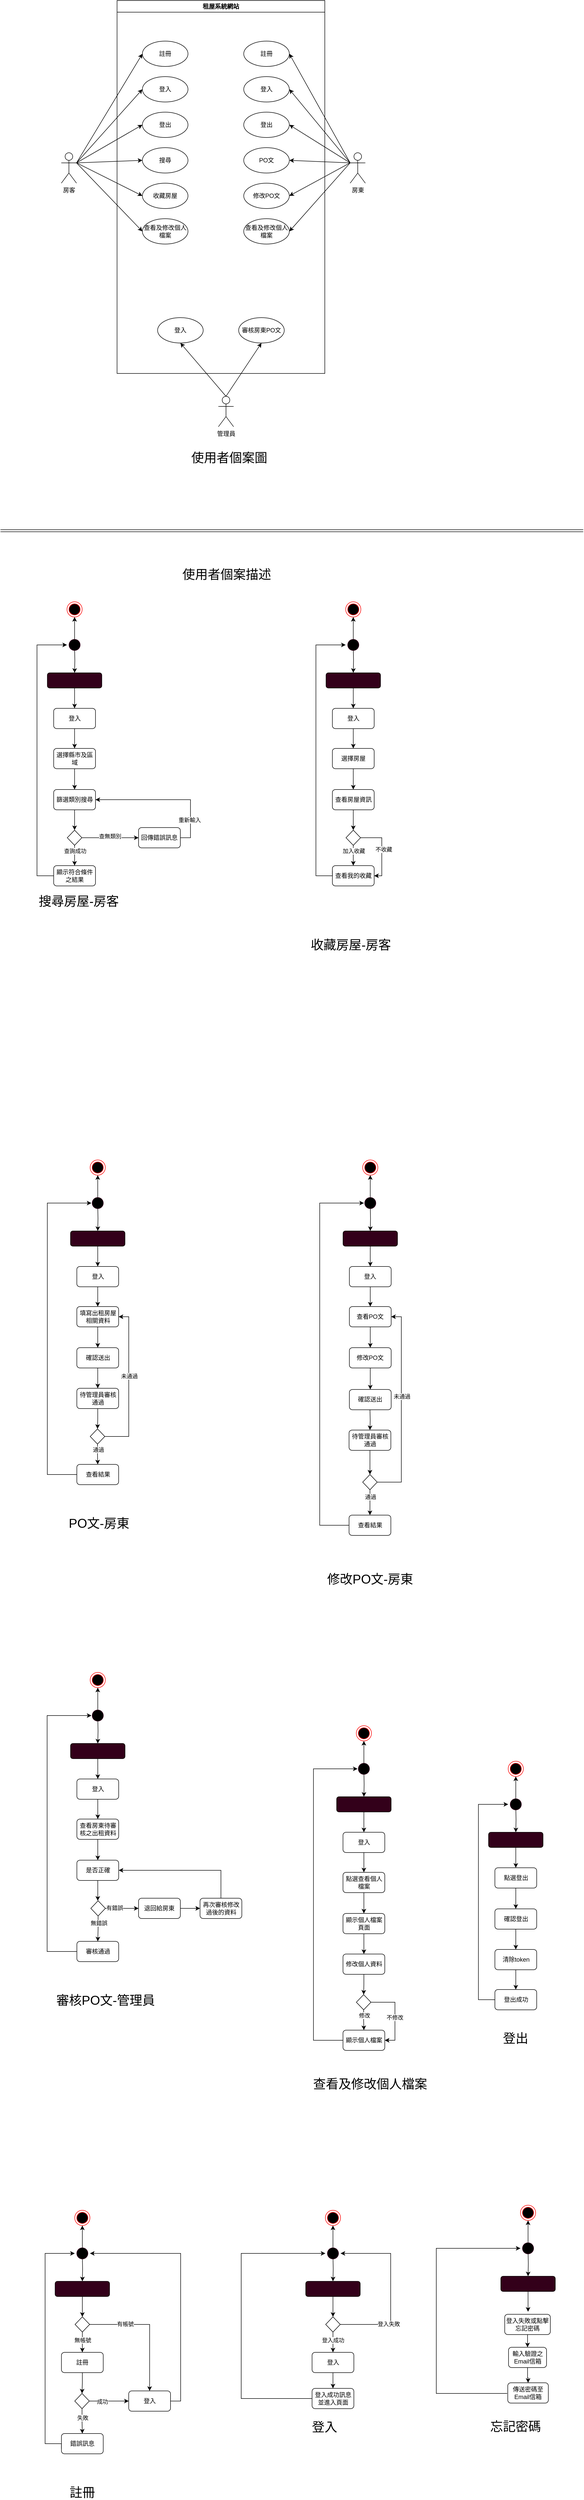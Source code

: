 <mxfile version="22.0.3" type="device">
  <diagram name="第 1 页" id="E_BXFaPfvtu5mYQQo9au">
    <mxGraphModel dx="1313" dy="1955" grid="1" gridSize="10" guides="1" tooltips="1" connect="1" arrows="1" fold="1" page="1" pageScale="1" pageWidth="827" pageHeight="1169" math="0" shadow="0">
      <root>
        <mxCell id="0" />
        <mxCell id="1" parent="0" />
        <mxCell id="hw-Cy0S7zGGRTdD7gFje-3" value="&lt;font style=&quot;vertical-align: inherit;&quot;&gt;&lt;font style=&quot;vertical-align: inherit;&quot;&gt;&lt;font style=&quot;vertical-align: inherit;&quot;&gt;&lt;font style=&quot;vertical-align: inherit;&quot;&gt;租屋系統網站&lt;/font&gt;&lt;/font&gt;&lt;/font&gt;&lt;/font&gt;" style="swimlane;whiteSpace=wrap;html=1;startSize=23;" parent="1" vertex="1">
          <mxGeometry x="230" y="-5" width="410" height="735" as="geometry" />
        </mxCell>
        <mxCell id="hw-Cy0S7zGGRTdD7gFje-1" value="&lt;font style=&quot;vertical-align: inherit;&quot;&gt;&lt;font style=&quot;vertical-align: inherit;&quot;&gt;房客&lt;/font&gt;&lt;/font&gt;" style="shape=umlActor;verticalLabelPosition=bottom;verticalAlign=top;html=1;outlineConnect=0;" parent="hw-Cy0S7zGGRTdD7gFje-3" vertex="1">
          <mxGeometry x="-110" y="300" width="30" height="60" as="geometry" />
        </mxCell>
        <mxCell id="hw-Cy0S7zGGRTdD7gFje-4" value="&lt;font style=&quot;vertical-align: inherit;&quot;&gt;&lt;font style=&quot;vertical-align: inherit;&quot;&gt;登入&lt;/font&gt;&lt;/font&gt;" style="ellipse;whiteSpace=wrap;html=1;" parent="hw-Cy0S7zGGRTdD7gFje-3" vertex="1">
          <mxGeometry x="50" y="150" width="90" height="50" as="geometry" />
        </mxCell>
        <mxCell id="hw-Cy0S7zGGRTdD7gFje-5" value="&lt;font style=&quot;vertical-align: inherit;&quot;&gt;&lt;font style=&quot;vertical-align: inherit;&quot;&gt;&lt;font style=&quot;vertical-align: inherit;&quot;&gt;&lt;font style=&quot;vertical-align: inherit;&quot;&gt;登出&lt;/font&gt;&lt;/font&gt;&lt;/font&gt;&lt;/font&gt;" style="ellipse;whiteSpace=wrap;html=1;" parent="hw-Cy0S7zGGRTdD7gFje-3" vertex="1">
          <mxGeometry x="50" y="220" width="90" height="50" as="geometry" />
        </mxCell>
        <mxCell id="hw-Cy0S7zGGRTdD7gFje-6" value="&lt;font style=&quot;vertical-align: inherit;&quot;&gt;&lt;font style=&quot;vertical-align: inherit;&quot;&gt;&lt;font style=&quot;vertical-align: inherit;&quot;&gt;&lt;font style=&quot;vertical-align: inherit;&quot;&gt;搜尋&lt;/font&gt;&lt;/font&gt;&lt;/font&gt;&lt;/font&gt;" style="ellipse;whiteSpace=wrap;html=1;" parent="hw-Cy0S7zGGRTdD7gFje-3" vertex="1">
          <mxGeometry x="50" y="290" width="90" height="50" as="geometry" />
        </mxCell>
        <mxCell id="hw-Cy0S7zGGRTdD7gFje-7" value="&lt;font style=&quot;vertical-align: inherit;&quot;&gt;&lt;font style=&quot;vertical-align: inherit;&quot;&gt;&lt;font style=&quot;vertical-align: inherit;&quot;&gt;&lt;font style=&quot;vertical-align: inherit;&quot;&gt;收藏房屋&lt;/font&gt;&lt;/font&gt;&lt;/font&gt;&lt;/font&gt;" style="ellipse;whiteSpace=wrap;html=1;" parent="hw-Cy0S7zGGRTdD7gFje-3" vertex="1">
          <mxGeometry x="50" y="360" width="90" height="50" as="geometry" />
        </mxCell>
        <mxCell id="hw-Cy0S7zGGRTdD7gFje-8" value="&lt;font style=&quot;vertical-align: inherit;&quot;&gt;&lt;font style=&quot;vertical-align: inherit;&quot;&gt;&lt;font style=&quot;vertical-align: inherit;&quot;&gt;&lt;font style=&quot;vertical-align: inherit;&quot;&gt;&lt;font style=&quot;vertical-align: inherit;&quot;&gt;&lt;font style=&quot;vertical-align: inherit;&quot;&gt;查看及修改個人檔案&lt;/font&gt;&lt;/font&gt;&lt;/font&gt;&lt;/font&gt;&lt;/font&gt;&lt;/font&gt;" style="ellipse;whiteSpace=wrap;html=1;" parent="hw-Cy0S7zGGRTdD7gFje-3" vertex="1">
          <mxGeometry x="50" y="430" width="90" height="50" as="geometry" />
        </mxCell>
        <mxCell id="hw-Cy0S7zGGRTdD7gFje-15" value="" style="endArrow=classic;html=1;rounded=0;exitX=1;exitY=0.333;exitDx=0;exitDy=0;exitPerimeter=0;entryX=0;entryY=0.5;entryDx=0;entryDy=0;" parent="hw-Cy0S7zGGRTdD7gFje-3" source="hw-Cy0S7zGGRTdD7gFje-1" target="hw-Cy0S7zGGRTdD7gFje-5" edge="1">
          <mxGeometry width="50" height="50" relative="1" as="geometry">
            <mxPoint x="-80" y="350" as="sourcePoint" />
            <mxPoint x="-90" y="340" as="targetPoint" />
          </mxGeometry>
        </mxCell>
        <mxCell id="hw-Cy0S7zGGRTdD7gFje-16" value="" style="endArrow=classic;html=1;rounded=0;exitX=1;exitY=0.333;exitDx=0;exitDy=0;exitPerimeter=0;entryX=0;entryY=0.5;entryDx=0;entryDy=0;" parent="hw-Cy0S7zGGRTdD7gFje-3" source="hw-Cy0S7zGGRTdD7gFje-1" target="hw-Cy0S7zGGRTdD7gFje-4" edge="1">
          <mxGeometry width="50" height="50" relative="1" as="geometry">
            <mxPoint x="-140" y="310" as="sourcePoint" />
            <mxPoint x="-90" y="260" as="targetPoint" />
          </mxGeometry>
        </mxCell>
        <mxCell id="hw-Cy0S7zGGRTdD7gFje-17" value="" style="endArrow=classic;html=1;rounded=0;exitX=1;exitY=0.333;exitDx=0;exitDy=0;exitPerimeter=0;entryX=0;entryY=0.5;entryDx=0;entryDy=0;" parent="hw-Cy0S7zGGRTdD7gFje-3" source="hw-Cy0S7zGGRTdD7gFje-1" target="hw-Cy0S7zGGRTdD7gFje-6" edge="1">
          <mxGeometry width="50" height="50" relative="1" as="geometry">
            <mxPoint x="-80" y="410" as="sourcePoint" />
            <mxPoint x="-90" y="400" as="targetPoint" />
          </mxGeometry>
        </mxCell>
        <mxCell id="hw-Cy0S7zGGRTdD7gFje-18" value="" style="endArrow=classic;html=1;rounded=0;exitX=1;exitY=0.333;exitDx=0;exitDy=0;exitPerimeter=0;entryX=0;entryY=0.5;entryDx=0;entryDy=0;" parent="hw-Cy0S7zGGRTdD7gFje-3" source="hw-Cy0S7zGGRTdD7gFje-1" target="hw-Cy0S7zGGRTdD7gFje-7" edge="1">
          <mxGeometry width="50" height="50" relative="1" as="geometry">
            <mxPoint x="-80" y="480" as="sourcePoint" />
            <mxPoint x="-90" y="470" as="targetPoint" />
          </mxGeometry>
        </mxCell>
        <mxCell id="hw-Cy0S7zGGRTdD7gFje-19" value="" style="endArrow=classic;html=1;rounded=0;exitX=1;exitY=0.333;exitDx=0;exitDy=0;exitPerimeter=0;entryX=0;entryY=0.5;entryDx=0;entryDy=0;" parent="hw-Cy0S7zGGRTdD7gFje-3" source="hw-Cy0S7zGGRTdD7gFje-1" target="hw-Cy0S7zGGRTdD7gFje-8" edge="1">
          <mxGeometry width="50" height="50" relative="1" as="geometry">
            <mxPoint x="-80" y="550" as="sourcePoint" />
            <mxPoint x="-90" y="540" as="targetPoint" />
          </mxGeometry>
        </mxCell>
        <mxCell id="hw-Cy0S7zGGRTdD7gFje-2" value="&lt;font style=&quot;vertical-align: inherit;&quot;&gt;&lt;font style=&quot;vertical-align: inherit;&quot;&gt;&lt;font style=&quot;vertical-align: inherit;&quot;&gt;&lt;font style=&quot;vertical-align: inherit;&quot;&gt;房東&lt;/font&gt;&lt;/font&gt;&lt;/font&gt;&lt;/font&gt;" style="shape=umlActor;verticalLabelPosition=bottom;verticalAlign=top;html=1;outlineConnect=0;" parent="hw-Cy0S7zGGRTdD7gFje-3" vertex="1">
          <mxGeometry x="460" y="300" width="30" height="60" as="geometry" />
        </mxCell>
        <mxCell id="hw-Cy0S7zGGRTdD7gFje-9" value="&lt;font style=&quot;vertical-align: inherit;&quot;&gt;&lt;font style=&quot;vertical-align: inherit;&quot;&gt;登入&lt;/font&gt;&lt;/font&gt;" style="ellipse;whiteSpace=wrap;html=1;" parent="hw-Cy0S7zGGRTdD7gFje-3" vertex="1">
          <mxGeometry x="250" y="150" width="90" height="50" as="geometry" />
        </mxCell>
        <mxCell id="hw-Cy0S7zGGRTdD7gFje-10" value="&lt;font style=&quot;vertical-align: inherit;&quot;&gt;&lt;font style=&quot;vertical-align: inherit;&quot;&gt;&lt;font style=&quot;vertical-align: inherit;&quot;&gt;&lt;font style=&quot;vertical-align: inherit;&quot;&gt;登出&lt;/font&gt;&lt;/font&gt;&lt;/font&gt;&lt;/font&gt;" style="ellipse;whiteSpace=wrap;html=1;" parent="hw-Cy0S7zGGRTdD7gFje-3" vertex="1">
          <mxGeometry x="250" y="220" width="90" height="50" as="geometry" />
        </mxCell>
        <mxCell id="hw-Cy0S7zGGRTdD7gFje-11" value="&lt;font style=&quot;vertical-align: inherit;&quot;&gt;&lt;font style=&quot;vertical-align: inherit;&quot;&gt;PO文&lt;/font&gt;&lt;/font&gt;" style="ellipse;whiteSpace=wrap;html=1;" parent="hw-Cy0S7zGGRTdD7gFje-3" vertex="1">
          <mxGeometry x="250" y="290" width="90" height="50" as="geometry" />
        </mxCell>
        <mxCell id="hw-Cy0S7zGGRTdD7gFje-12" value="&lt;font style=&quot;vertical-align: inherit;&quot;&gt;&lt;font style=&quot;vertical-align: inherit;&quot;&gt;&lt;font style=&quot;vertical-align: inherit;&quot;&gt;&lt;font style=&quot;vertical-align: inherit;&quot;&gt;修改PO文&lt;/font&gt;&lt;/font&gt;&lt;/font&gt;&lt;/font&gt;" style="ellipse;whiteSpace=wrap;html=1;" parent="hw-Cy0S7zGGRTdD7gFje-3" vertex="1">
          <mxGeometry x="250" y="360" width="90" height="50" as="geometry" />
        </mxCell>
        <mxCell id="hw-Cy0S7zGGRTdD7gFje-14" value="&lt;font style=&quot;vertical-align: inherit;&quot;&gt;&lt;font style=&quot;vertical-align: inherit;&quot;&gt;&lt;font style=&quot;vertical-align: inherit;&quot;&gt;&lt;font style=&quot;vertical-align: inherit;&quot;&gt;查看及修改個人檔案&lt;/font&gt;&lt;/font&gt;&lt;/font&gt;&lt;/font&gt;" style="ellipse;whiteSpace=wrap;html=1;" parent="hw-Cy0S7zGGRTdD7gFje-3" vertex="1">
          <mxGeometry x="250" y="430" width="90" height="50" as="geometry" />
        </mxCell>
        <mxCell id="hw-Cy0S7zGGRTdD7gFje-20" value="" style="endArrow=classic;html=1;rounded=0;exitX=0;exitY=0.333;exitDx=0;exitDy=0;exitPerimeter=0;entryX=1;entryY=0.5;entryDx=0;entryDy=0;" parent="hw-Cy0S7zGGRTdD7gFje-3" source="hw-Cy0S7zGGRTdD7gFje-2" target="hw-Cy0S7zGGRTdD7gFje-9" edge="1">
          <mxGeometry width="50" height="50" relative="1" as="geometry">
            <mxPoint x="120" y="270" as="sourcePoint" />
            <mxPoint x="110" y="260" as="targetPoint" />
          </mxGeometry>
        </mxCell>
        <mxCell id="hw-Cy0S7zGGRTdD7gFje-21" value="" style="endArrow=classic;html=1;rounded=0;exitX=0;exitY=0.333;exitDx=0;exitDy=0;exitPerimeter=0;entryX=1;entryY=0.5;entryDx=0;entryDy=0;" parent="hw-Cy0S7zGGRTdD7gFje-3" source="hw-Cy0S7zGGRTdD7gFje-2" target="hw-Cy0S7zGGRTdD7gFje-10" edge="1">
          <mxGeometry width="50" height="50" relative="1" as="geometry">
            <mxPoint x="460" y="390" as="sourcePoint" />
            <mxPoint x="110" y="330" as="targetPoint" />
          </mxGeometry>
        </mxCell>
        <mxCell id="hw-Cy0S7zGGRTdD7gFje-22" value="" style="endArrow=classic;html=1;rounded=0;exitX=0;exitY=0.333;exitDx=0;exitDy=0;exitPerimeter=0;entryX=1;entryY=0.5;entryDx=0;entryDy=0;" parent="hw-Cy0S7zGGRTdD7gFje-3" source="hw-Cy0S7zGGRTdD7gFje-2" target="hw-Cy0S7zGGRTdD7gFje-11" edge="1">
          <mxGeometry width="50" height="50" relative="1" as="geometry">
            <mxPoint x="460" y="460" as="sourcePoint" />
            <mxPoint x="110" y="400" as="targetPoint" />
          </mxGeometry>
        </mxCell>
        <mxCell id="hw-Cy0S7zGGRTdD7gFje-23" value="" style="endArrow=classic;html=1;rounded=0;exitX=0;exitY=0.333;exitDx=0;exitDy=0;exitPerimeter=0;entryX=1;entryY=0.5;entryDx=0;entryDy=0;" parent="hw-Cy0S7zGGRTdD7gFje-3" source="hw-Cy0S7zGGRTdD7gFje-2" target="hw-Cy0S7zGGRTdD7gFje-14" edge="1">
          <mxGeometry width="50" height="50" relative="1" as="geometry">
            <mxPoint x="460" y="600" as="sourcePoint" />
            <mxPoint x="110" y="540" as="targetPoint" />
          </mxGeometry>
        </mxCell>
        <mxCell id="hw-Cy0S7zGGRTdD7gFje-13" value="" style="endArrow=classic;html=1;rounded=0;entryX=1;entryY=0.5;entryDx=0;entryDy=0;exitX=0;exitY=0.333;exitDx=0;exitDy=0;exitPerimeter=0;" parent="hw-Cy0S7zGGRTdD7gFje-3" source="hw-Cy0S7zGGRTdD7gFje-2" target="hw-Cy0S7zGGRTdD7gFje-12" edge="1">
          <mxGeometry width="50" height="50" relative="1" as="geometry">
            <mxPoint x="460" y="270" as="sourcePoint" />
            <mxPoint x="110" y="420" as="targetPoint" />
          </mxGeometry>
        </mxCell>
        <mxCell id="hw-Cy0S7zGGRTdD7gFje-26" value="&lt;font style=&quot;vertical-align: inherit;&quot;&gt;&lt;font style=&quot;vertical-align: inherit;&quot;&gt;註冊&lt;/font&gt;&lt;/font&gt;" style="ellipse;whiteSpace=wrap;html=1;" parent="hw-Cy0S7zGGRTdD7gFje-3" vertex="1">
          <mxGeometry x="50" y="80" width="90" height="50" as="geometry" />
        </mxCell>
        <mxCell id="hw-Cy0S7zGGRTdD7gFje-27" value="" style="endArrow=classic;html=1;rounded=0;exitX=1;exitY=0.333;exitDx=0;exitDy=0;exitPerimeter=0;entryX=0;entryY=0.5;entryDx=0;entryDy=0;" parent="hw-Cy0S7zGGRTdD7gFje-3" source="hw-Cy0S7zGGRTdD7gFje-1" target="hw-Cy0S7zGGRTdD7gFje-26" edge="1">
          <mxGeometry width="50" height="50" relative="1" as="geometry">
            <mxPoint x="-80" y="250" as="sourcePoint" />
            <mxPoint x="-90" y="190" as="targetPoint" />
          </mxGeometry>
        </mxCell>
        <mxCell id="hw-Cy0S7zGGRTdD7gFje-28" value="&lt;font style=&quot;vertical-align: inherit;&quot;&gt;&lt;font style=&quot;vertical-align: inherit;&quot;&gt;註冊&lt;/font&gt;&lt;/font&gt;" style="ellipse;whiteSpace=wrap;html=1;" parent="hw-Cy0S7zGGRTdD7gFje-3" vertex="1">
          <mxGeometry x="250" y="80" width="90" height="50" as="geometry" />
        </mxCell>
        <mxCell id="hw-Cy0S7zGGRTdD7gFje-29" value="" style="endArrow=classic;html=1;rounded=0;exitX=0;exitY=0.333;exitDx=0;exitDy=0;exitPerimeter=0;entryX=1;entryY=0.5;entryDx=0;entryDy=0;" parent="hw-Cy0S7zGGRTdD7gFje-3" source="hw-Cy0S7zGGRTdD7gFje-2" target="hw-Cy0S7zGGRTdD7gFje-28" edge="1">
          <mxGeometry width="50" height="50" relative="1" as="geometry">
            <mxPoint x="460" y="250" as="sourcePoint" />
            <mxPoint x="110" y="190" as="targetPoint" />
          </mxGeometry>
        </mxCell>
        <mxCell id="hw-Cy0S7zGGRTdD7gFje-132" value="登入" style="ellipse;whiteSpace=wrap;html=1;" parent="hw-Cy0S7zGGRTdD7gFje-3" vertex="1">
          <mxGeometry x="80" y="625" width="90" height="50" as="geometry" />
        </mxCell>
        <mxCell id="hw-Cy0S7zGGRTdD7gFje-135" value="審核房東PO文" style="ellipse;whiteSpace=wrap;html=1;" parent="hw-Cy0S7zGGRTdD7gFje-3" vertex="1">
          <mxGeometry x="240" y="625" width="90" height="50" as="geometry" />
        </mxCell>
        <mxCell id="hw-Cy0S7zGGRTdD7gFje-131" value="管理員" style="shape=umlActor;verticalLabelPosition=bottom;verticalAlign=top;html=1;outlineConnect=0;" parent="hw-Cy0S7zGGRTdD7gFje-3" vertex="1">
          <mxGeometry x="200" y="780" width="30" height="60" as="geometry" />
        </mxCell>
        <mxCell id="hw-Cy0S7zGGRTdD7gFje-134" value="" style="endArrow=classic;html=1;rounded=0;entryX=0.5;entryY=1;entryDx=0;entryDy=0;exitX=0.5;exitY=0;exitDx=0;exitDy=0;exitPerimeter=0;" parent="hw-Cy0S7zGGRTdD7gFje-3" source="hw-Cy0S7zGGRTdD7gFje-131" target="hw-Cy0S7zGGRTdD7gFje-132" edge="1">
          <mxGeometry width="50" height="50" relative="1" as="geometry">
            <mxPoint x="110" y="780" as="sourcePoint" />
            <mxPoint x="160" y="730" as="targetPoint" />
          </mxGeometry>
        </mxCell>
        <mxCell id="hw-Cy0S7zGGRTdD7gFje-136" value="" style="endArrow=classic;html=1;rounded=0;entryX=0.5;entryY=1;entryDx=0;entryDy=0;exitX=0.5;exitY=0;exitDx=0;exitDy=0;exitPerimeter=0;" parent="hw-Cy0S7zGGRTdD7gFje-3" source="hw-Cy0S7zGGRTdD7gFje-131" target="hw-Cy0S7zGGRTdD7gFje-135" edge="1">
          <mxGeometry width="50" height="50" relative="1" as="geometry">
            <mxPoint x="225" y="790" as="sourcePoint" />
            <mxPoint x="135" y="685" as="targetPoint" />
          </mxGeometry>
        </mxCell>
        <mxCell id="hw-Cy0S7zGGRTdD7gFje-30" value="" style="ellipse;html=1;shape=endState;fillColor=#000000;strokeColor=#ff0000;" parent="1" vertex="1">
          <mxGeometry x="131.18" y="1180" width="30" height="30" as="geometry" />
        </mxCell>
        <mxCell id="hw-Cy0S7zGGRTdD7gFje-36" style="edgeStyle=orthogonalEdgeStyle;rounded=0;orthogonalLoop=1;jettySize=auto;html=1;entryX=0.5;entryY=0;entryDx=0;entryDy=0;" parent="1" target="hw-Cy0S7zGGRTdD7gFje-33" edge="1">
          <mxGeometry relative="1" as="geometry">
            <mxPoint x="146.18" y="1270" as="sourcePoint" />
          </mxGeometry>
        </mxCell>
        <mxCell id="hw-Cy0S7zGGRTdD7gFje-37" style="edgeStyle=orthogonalEdgeStyle;rounded=0;orthogonalLoop=1;jettySize=auto;html=1;exitX=0.611;exitY=0.744;exitDx=0;exitDy=0;entryX=0.5;entryY=1;entryDx=0;entryDy=0;exitPerimeter=0;" parent="1" source="hw-Cy0S7zGGRTdD7gFje-31" target="hw-Cy0S7zGGRTdD7gFje-30" edge="1">
          <mxGeometry relative="1" as="geometry">
            <Array as="points">
              <mxPoint x="146.18" y="1272" />
            </Array>
          </mxGeometry>
        </mxCell>
        <mxCell id="hw-Cy0S7zGGRTdD7gFje-31" value="" style="ellipse;html=1;shape=startState;fillColor=#000000;strokeColor=#33001A;" parent="1" vertex="1">
          <mxGeometry x="131.18" y="1250" width="30" height="30" as="geometry" />
        </mxCell>
        <mxCell id="hw-Cy0S7zGGRTdD7gFje-40" style="edgeStyle=orthogonalEdgeStyle;rounded=0;orthogonalLoop=1;jettySize=auto;html=1;exitX=0.5;exitY=1;exitDx=0;exitDy=0;" parent="1" source="hw-Cy0S7zGGRTdD7gFje-33" target="hw-Cy0S7zGGRTdD7gFje-38" edge="1">
          <mxGeometry relative="1" as="geometry" />
        </mxCell>
        <mxCell id="hw-Cy0S7zGGRTdD7gFje-33" value="" style="rounded=1;whiteSpace=wrap;html=1;fillColor=#33001A;" parent="1" vertex="1">
          <mxGeometry x="92.43" y="1320" width="107.5" height="30" as="geometry" />
        </mxCell>
        <mxCell id="hw-Cy0S7zGGRTdD7gFje-44" style="edgeStyle=orthogonalEdgeStyle;rounded=0;orthogonalLoop=1;jettySize=auto;html=1;exitX=0.5;exitY=1;exitDx=0;exitDy=0;entryX=0.5;entryY=0;entryDx=0;entryDy=0;" parent="1" source="hw-Cy0S7zGGRTdD7gFje-38" target="hw-Cy0S7zGGRTdD7gFje-55" edge="1">
          <mxGeometry relative="1" as="geometry">
            <mxPoint x="182.43" y="1460" as="targetPoint" />
          </mxGeometry>
        </mxCell>
        <mxCell id="hw-Cy0S7zGGRTdD7gFje-38" value="登入" style="rounded=1;whiteSpace=wrap;html=1;" parent="1" vertex="1">
          <mxGeometry x="104.93" y="1390" width="82.5" height="40" as="geometry" />
        </mxCell>
        <mxCell id="hw-Cy0S7zGGRTdD7gFje-46" style="edgeStyle=orthogonalEdgeStyle;rounded=0;orthogonalLoop=1;jettySize=auto;html=1;exitX=0.5;exitY=1;exitDx=0;exitDy=0;entryX=0.5;entryY=0;entryDx=0;entryDy=0;" parent="1" source="hw-Cy0S7zGGRTdD7gFje-43" target="hw-Cy0S7zGGRTdD7gFje-45" edge="1">
          <mxGeometry relative="1" as="geometry" />
        </mxCell>
        <mxCell id="hw-Cy0S7zGGRTdD7gFje-43" value="篩選類別搜尋" style="rounded=1;whiteSpace=wrap;html=1;" parent="1" vertex="1">
          <mxGeometry x="104.93" y="1550" width="82.5" height="40" as="geometry" />
        </mxCell>
        <mxCell id="hw-Cy0S7zGGRTdD7gFje-47" style="edgeStyle=orthogonalEdgeStyle;rounded=0;orthogonalLoop=1;jettySize=auto;html=1;exitX=1;exitY=0.5;exitDx=0;exitDy=0;entryX=1;entryY=0.5;entryDx=0;entryDy=0;" parent="1" source="hw-Cy0S7zGGRTdD7gFje-52" target="hw-Cy0S7zGGRTdD7gFje-43" edge="1">
          <mxGeometry relative="1" as="geometry" />
        </mxCell>
        <mxCell id="hw-Cy0S7zGGRTdD7gFje-48" value="重新輸入" style="edgeLabel;html=1;align=center;verticalAlign=middle;resizable=0;points=[];" parent="hw-Cy0S7zGGRTdD7gFje-47" connectable="0" vertex="1">
          <mxGeometry x="-0.01" y="-2" relative="1" as="geometry">
            <mxPoint x="43" y="42" as="offset" />
          </mxGeometry>
        </mxCell>
        <mxCell id="hw-Cy0S7zGGRTdD7gFje-50" style="edgeStyle=orthogonalEdgeStyle;rounded=0;orthogonalLoop=1;jettySize=auto;html=1;exitX=0.5;exitY=1;exitDx=0;exitDy=0;entryX=0.5;entryY=0;entryDx=0;entryDy=0;" parent="1" source="hw-Cy0S7zGGRTdD7gFje-45" target="hw-Cy0S7zGGRTdD7gFje-49" edge="1">
          <mxGeometry relative="1" as="geometry" />
        </mxCell>
        <mxCell id="hw-Cy0S7zGGRTdD7gFje-51" value="查詢成功" style="edgeLabel;html=1;align=center;verticalAlign=middle;resizable=0;points=[];" parent="hw-Cy0S7zGGRTdD7gFje-50" connectable="0" vertex="1">
          <mxGeometry x="-0.467" y="1" relative="1" as="geometry">
            <mxPoint as="offset" />
          </mxGeometry>
        </mxCell>
        <mxCell id="hw-Cy0S7zGGRTdD7gFje-53" style="edgeStyle=orthogonalEdgeStyle;rounded=0;orthogonalLoop=1;jettySize=auto;html=1;exitX=1;exitY=0.5;exitDx=0;exitDy=0;entryX=0;entryY=0.5;entryDx=0;entryDy=0;" parent="1" source="hw-Cy0S7zGGRTdD7gFje-45" target="hw-Cy0S7zGGRTdD7gFje-52" edge="1">
          <mxGeometry relative="1" as="geometry" />
        </mxCell>
        <mxCell id="hw-Cy0S7zGGRTdD7gFje-54" value="查無類別" style="edgeLabel;html=1;align=center;verticalAlign=middle;resizable=0;points=[];" parent="hw-Cy0S7zGGRTdD7gFje-53" connectable="0" vertex="1">
          <mxGeometry x="-0.019" y="3" relative="1" as="geometry">
            <mxPoint as="offset" />
          </mxGeometry>
        </mxCell>
        <mxCell id="hw-Cy0S7zGGRTdD7gFje-45" value="" style="rhombus;whiteSpace=wrap;html=1;" parent="1" vertex="1">
          <mxGeometry x="131.81" y="1630" width="28.75" height="30" as="geometry" />
        </mxCell>
        <mxCell id="hw-Cy0S7zGGRTdD7gFje-49" value="顯示符合條件之結果" style="rounded=1;whiteSpace=wrap;html=1;" parent="1" vertex="1">
          <mxGeometry x="104.93" y="1700" width="82.5" height="40" as="geometry" />
        </mxCell>
        <mxCell id="hw-Cy0S7zGGRTdD7gFje-52" value="回傳錯誤訊息" style="rounded=1;whiteSpace=wrap;html=1;" parent="1" vertex="1">
          <mxGeometry x="272.43" y="1625" width="82.5" height="40" as="geometry" />
        </mxCell>
        <mxCell id="hw-Cy0S7zGGRTdD7gFje-58" style="edgeStyle=orthogonalEdgeStyle;rounded=0;orthogonalLoop=1;jettySize=auto;html=1;exitX=0.5;exitY=1;exitDx=0;exitDy=0;entryX=0.5;entryY=0;entryDx=0;entryDy=0;" parent="1" source="hw-Cy0S7zGGRTdD7gFje-55" target="hw-Cy0S7zGGRTdD7gFje-43" edge="1">
          <mxGeometry relative="1" as="geometry" />
        </mxCell>
        <mxCell id="hw-Cy0S7zGGRTdD7gFje-55" value="選擇縣市及區域" style="rounded=1;whiteSpace=wrap;html=1;" parent="1" vertex="1">
          <mxGeometry x="104.93" y="1469" width="82.5" height="40" as="geometry" />
        </mxCell>
        <mxCell id="hw-Cy0S7zGGRTdD7gFje-69" style="edgeStyle=orthogonalEdgeStyle;rounded=0;orthogonalLoop=1;jettySize=auto;html=1;exitX=0;exitY=0.5;exitDx=0;exitDy=0;entryX=0;entryY=0.5;entryDx=0;entryDy=0;" parent="1" source="hw-Cy0S7zGGRTdD7gFje-49" target="hw-Cy0S7zGGRTdD7gFje-31" edge="1">
          <mxGeometry relative="1" as="geometry">
            <mxPoint x="132.43" y="1265" as="targetPoint" />
            <Array as="points">
              <mxPoint x="72" y="1720" />
              <mxPoint x="72" y="1265" />
            </Array>
            <mxPoint x="104.93" y="1950" as="sourcePoint" />
          </mxGeometry>
        </mxCell>
        <mxCell id="hw-Cy0S7zGGRTdD7gFje-100" value="" style="ellipse;html=1;shape=endState;fillColor=#000000;strokeColor=#ff0000;" parent="1" vertex="1">
          <mxGeometry x="681.18" y="1180" width="30" height="30" as="geometry" />
        </mxCell>
        <mxCell id="hw-Cy0S7zGGRTdD7gFje-101" style="edgeStyle=orthogonalEdgeStyle;rounded=0;orthogonalLoop=1;jettySize=auto;html=1;entryX=0.5;entryY=0;entryDx=0;entryDy=0;" parent="1" target="hw-Cy0S7zGGRTdD7gFje-105" edge="1">
          <mxGeometry relative="1" as="geometry">
            <mxPoint x="696.18" y="1270" as="sourcePoint" />
          </mxGeometry>
        </mxCell>
        <mxCell id="hw-Cy0S7zGGRTdD7gFje-102" style="edgeStyle=orthogonalEdgeStyle;rounded=0;orthogonalLoop=1;jettySize=auto;html=1;exitX=0.611;exitY=0.744;exitDx=0;exitDy=0;entryX=0.5;entryY=1;entryDx=0;entryDy=0;exitPerimeter=0;" parent="1" source="hw-Cy0S7zGGRTdD7gFje-103" target="hw-Cy0S7zGGRTdD7gFje-100" edge="1">
          <mxGeometry relative="1" as="geometry">
            <Array as="points">
              <mxPoint x="696.18" y="1272" />
            </Array>
          </mxGeometry>
        </mxCell>
        <mxCell id="hw-Cy0S7zGGRTdD7gFje-103" value="" style="ellipse;html=1;shape=startState;fillColor=#000000;strokeColor=#33001A;" parent="1" vertex="1">
          <mxGeometry x="681.18" y="1250" width="30" height="30" as="geometry" />
        </mxCell>
        <mxCell id="hw-Cy0S7zGGRTdD7gFje-104" style="edgeStyle=orthogonalEdgeStyle;rounded=0;orthogonalLoop=1;jettySize=auto;html=1;exitX=0.5;exitY=1;exitDx=0;exitDy=0;" parent="1" source="hw-Cy0S7zGGRTdD7gFje-105" target="hw-Cy0S7zGGRTdD7gFje-107" edge="1">
          <mxGeometry relative="1" as="geometry" />
        </mxCell>
        <mxCell id="hw-Cy0S7zGGRTdD7gFje-105" value="" style="rounded=1;whiteSpace=wrap;html=1;fillColor=#33001A;" parent="1" vertex="1">
          <mxGeometry x="642.43" y="1320" width="107.5" height="30" as="geometry" />
        </mxCell>
        <mxCell id="hw-Cy0S7zGGRTdD7gFje-106" style="edgeStyle=orthogonalEdgeStyle;rounded=0;orthogonalLoop=1;jettySize=auto;html=1;exitX=0.5;exitY=1;exitDx=0;exitDy=0;entryX=0.5;entryY=0;entryDx=0;entryDy=0;" parent="1" source="hw-Cy0S7zGGRTdD7gFje-107" target="hw-Cy0S7zGGRTdD7gFje-121" edge="1">
          <mxGeometry relative="1" as="geometry">
            <mxPoint x="732.43" y="1460" as="targetPoint" />
          </mxGeometry>
        </mxCell>
        <mxCell id="hw-Cy0S7zGGRTdD7gFje-107" value="登入" style="rounded=1;whiteSpace=wrap;html=1;" parent="1" vertex="1">
          <mxGeometry x="654.93" y="1390" width="82.5" height="40" as="geometry" />
        </mxCell>
        <mxCell id="hw-Cy0S7zGGRTdD7gFje-108" style="edgeStyle=orthogonalEdgeStyle;rounded=0;orthogonalLoop=1;jettySize=auto;html=1;exitX=0.5;exitY=1;exitDx=0;exitDy=0;entryX=0.5;entryY=0;entryDx=0;entryDy=0;" parent="1" source="hw-Cy0S7zGGRTdD7gFje-109" target="hw-Cy0S7zGGRTdD7gFje-116" edge="1">
          <mxGeometry relative="1" as="geometry" />
        </mxCell>
        <mxCell id="hw-Cy0S7zGGRTdD7gFje-109" value="查看房屋資訊" style="rounded=1;whiteSpace=wrap;html=1;" parent="1" vertex="1">
          <mxGeometry x="654.93" y="1550" width="82.5" height="40" as="geometry" />
        </mxCell>
        <mxCell id="hw-Cy0S7zGGRTdD7gFje-112" style="edgeStyle=orthogonalEdgeStyle;rounded=0;orthogonalLoop=1;jettySize=auto;html=1;exitX=0.5;exitY=1;exitDx=0;exitDy=0;entryX=0.5;entryY=0;entryDx=0;entryDy=0;" parent="1" source="hw-Cy0S7zGGRTdD7gFje-116" target="hw-Cy0S7zGGRTdD7gFje-118" edge="1">
          <mxGeometry relative="1" as="geometry" />
        </mxCell>
        <mxCell id="hw-Cy0S7zGGRTdD7gFje-113" value="加入收藏" style="edgeLabel;html=1;align=center;verticalAlign=middle;resizable=0;points=[];" parent="hw-Cy0S7zGGRTdD7gFje-112" connectable="0" vertex="1">
          <mxGeometry x="-0.467" y="1" relative="1" as="geometry">
            <mxPoint as="offset" />
          </mxGeometry>
        </mxCell>
        <mxCell id="hw-Cy0S7zGGRTdD7gFje-114" style="edgeStyle=orthogonalEdgeStyle;rounded=0;orthogonalLoop=1;jettySize=auto;html=1;exitX=1;exitY=0.5;exitDx=0;exitDy=0;entryX=1;entryY=0.5;entryDx=0;entryDy=0;" parent="1" source="hw-Cy0S7zGGRTdD7gFje-116" target="hw-Cy0S7zGGRTdD7gFje-118" edge="1">
          <mxGeometry relative="1" as="geometry">
            <mxPoint x="822.43" y="1645" as="targetPoint" />
            <Array as="points">
              <mxPoint x="752.43" y="1645" />
              <mxPoint x="752.43" y="1720" />
            </Array>
          </mxGeometry>
        </mxCell>
        <mxCell id="hw-Cy0S7zGGRTdD7gFje-115" value="不收藏" style="edgeLabel;html=1;align=center;verticalAlign=middle;resizable=0;points=[];" parent="hw-Cy0S7zGGRTdD7gFje-114" connectable="0" vertex="1">
          <mxGeometry x="-0.019" y="3" relative="1" as="geometry">
            <mxPoint as="offset" />
          </mxGeometry>
        </mxCell>
        <mxCell id="hw-Cy0S7zGGRTdD7gFje-116" value="" style="rhombus;whiteSpace=wrap;html=1;" parent="1" vertex="1">
          <mxGeometry x="681.81" y="1630" width="28.75" height="30" as="geometry" />
        </mxCell>
        <mxCell id="hw-Cy0S7zGGRTdD7gFje-118" value="查看我的收藏" style="rounded=1;whiteSpace=wrap;html=1;" parent="1" vertex="1">
          <mxGeometry x="654.93" y="1700" width="82.5" height="40" as="geometry" />
        </mxCell>
        <mxCell id="hw-Cy0S7zGGRTdD7gFje-120" style="edgeStyle=orthogonalEdgeStyle;rounded=0;orthogonalLoop=1;jettySize=auto;html=1;exitX=0.5;exitY=1;exitDx=0;exitDy=0;entryX=0.5;entryY=0;entryDx=0;entryDy=0;" parent="1" source="hw-Cy0S7zGGRTdD7gFje-121" target="hw-Cy0S7zGGRTdD7gFje-109" edge="1">
          <mxGeometry relative="1" as="geometry" />
        </mxCell>
        <mxCell id="hw-Cy0S7zGGRTdD7gFje-121" value="選擇房屋" style="rounded=1;whiteSpace=wrap;html=1;" parent="1" vertex="1">
          <mxGeometry x="654.93" y="1469" width="82.5" height="40" as="geometry" />
        </mxCell>
        <mxCell id="hw-Cy0S7zGGRTdD7gFje-129" style="edgeStyle=orthogonalEdgeStyle;rounded=0;orthogonalLoop=1;jettySize=auto;html=1;exitX=0;exitY=0.25;exitDx=0;exitDy=0;entryX=0;entryY=0.5;entryDx=0;entryDy=0;" parent="1" source="hw-Cy0S7zGGRTdD7gFje-118" target="hw-Cy0S7zGGRTdD7gFje-103" edge="1">
          <mxGeometry relative="1" as="geometry">
            <mxPoint x="682.43" y="1265" as="targetPoint" />
            <Array as="points">
              <mxPoint x="655.43" y="1720" />
              <mxPoint x="622.43" y="1720" />
              <mxPoint x="622.43" y="1265" />
            </Array>
            <mxPoint x="654.93" y="1950" as="sourcePoint" />
          </mxGeometry>
        </mxCell>
        <mxCell id="hw-Cy0S7zGGRTdD7gFje-138" value="" style="ellipse;html=1;shape=endState;fillColor=#000000;strokeColor=#ff0000;" parent="1" vertex="1">
          <mxGeometry x="702.12" y="3395" width="30" height="30" as="geometry" />
        </mxCell>
        <mxCell id="hw-Cy0S7zGGRTdD7gFje-139" style="edgeStyle=orthogonalEdgeStyle;rounded=0;orthogonalLoop=1;jettySize=auto;html=1;entryX=0.5;entryY=0;entryDx=0;entryDy=0;" parent="1" target="hw-Cy0S7zGGRTdD7gFje-143" edge="1">
          <mxGeometry relative="1" as="geometry">
            <mxPoint x="717.12" y="3485" as="sourcePoint" />
          </mxGeometry>
        </mxCell>
        <mxCell id="hw-Cy0S7zGGRTdD7gFje-140" style="edgeStyle=orthogonalEdgeStyle;rounded=0;orthogonalLoop=1;jettySize=auto;html=1;exitX=0.611;exitY=0.744;exitDx=0;exitDy=0;entryX=0.5;entryY=1;entryDx=0;entryDy=0;exitPerimeter=0;" parent="1" source="hw-Cy0S7zGGRTdD7gFje-141" target="hw-Cy0S7zGGRTdD7gFje-138" edge="1">
          <mxGeometry relative="1" as="geometry">
            <Array as="points">
              <mxPoint x="717.12" y="3487" />
            </Array>
          </mxGeometry>
        </mxCell>
        <mxCell id="hw-Cy0S7zGGRTdD7gFje-141" value="" style="ellipse;html=1;shape=startState;fillColor=#000000;strokeColor=#33001A;" parent="1" vertex="1">
          <mxGeometry x="702.12" y="3465" width="30" height="30" as="geometry" />
        </mxCell>
        <mxCell id="hw-Cy0S7zGGRTdD7gFje-142" style="edgeStyle=orthogonalEdgeStyle;rounded=0;orthogonalLoop=1;jettySize=auto;html=1;exitX=0.5;exitY=1;exitDx=0;exitDy=0;" parent="1" source="hw-Cy0S7zGGRTdD7gFje-143" target="hw-Cy0S7zGGRTdD7gFje-145" edge="1">
          <mxGeometry relative="1" as="geometry" />
        </mxCell>
        <mxCell id="hw-Cy0S7zGGRTdD7gFje-143" value="" style="rounded=1;whiteSpace=wrap;html=1;fillColor=#33001A;" parent="1" vertex="1">
          <mxGeometry x="663.37" y="3535" width="107.5" height="30" as="geometry" />
        </mxCell>
        <mxCell id="hw-Cy0S7zGGRTdD7gFje-144" style="edgeStyle=orthogonalEdgeStyle;rounded=0;orthogonalLoop=1;jettySize=auto;html=1;exitX=0.5;exitY=1;exitDx=0;exitDy=0;entryX=0.5;entryY=0;entryDx=0;entryDy=0;" parent="1" source="hw-Cy0S7zGGRTdD7gFje-145" target="hw-Cy0S7zGGRTdD7gFje-155" edge="1">
          <mxGeometry relative="1" as="geometry">
            <mxPoint x="753.37" y="3675" as="targetPoint" />
          </mxGeometry>
        </mxCell>
        <mxCell id="hw-Cy0S7zGGRTdD7gFje-145" value="登入" style="rounded=1;whiteSpace=wrap;html=1;" parent="1" vertex="1">
          <mxGeometry x="675.87" y="3605" width="82.5" height="40" as="geometry" />
        </mxCell>
        <mxCell id="hw-Cy0S7zGGRTdD7gFje-146" style="edgeStyle=orthogonalEdgeStyle;rounded=0;orthogonalLoop=1;jettySize=auto;html=1;exitX=0.5;exitY=1;exitDx=0;exitDy=0;entryX=0.5;entryY=0;entryDx=0;entryDy=0;" parent="1" source="hw-Cy0S7zGGRTdD7gFje-147" target="hw-Cy0S7zGGRTdD7gFje-157" edge="1">
          <mxGeometry relative="1" as="geometry" />
        </mxCell>
        <mxCell id="hw-Cy0S7zGGRTdD7gFje-147" value="顯示個人檔案頁面" style="rounded=1;whiteSpace=wrap;html=1;" parent="1" vertex="1">
          <mxGeometry x="675.87" y="3765" width="82.5" height="40" as="geometry" />
        </mxCell>
        <mxCell id="hw-Cy0S7zGGRTdD7gFje-148" style="edgeStyle=orthogonalEdgeStyle;rounded=0;orthogonalLoop=1;jettySize=auto;html=1;exitX=0.5;exitY=1;exitDx=0;exitDy=0;entryX=0.5;entryY=0;entryDx=0;entryDy=0;" parent="1" source="hw-Cy0S7zGGRTdD7gFje-152" target="hw-Cy0S7zGGRTdD7gFje-153" edge="1">
          <mxGeometry relative="1" as="geometry">
            <mxPoint x="716.62" y="3995" as="targetPoint" />
          </mxGeometry>
        </mxCell>
        <mxCell id="hw-Cy0S7zGGRTdD7gFje-149" value="修改" style="edgeLabel;html=1;align=center;verticalAlign=middle;resizable=0;points=[];" parent="hw-Cy0S7zGGRTdD7gFje-148" connectable="0" vertex="1">
          <mxGeometry x="-0.467" y="1" relative="1" as="geometry">
            <mxPoint as="offset" />
          </mxGeometry>
        </mxCell>
        <mxCell id="hw-Cy0S7zGGRTdD7gFje-161" style="edgeStyle=orthogonalEdgeStyle;rounded=0;orthogonalLoop=1;jettySize=auto;html=1;exitX=1;exitY=0.5;exitDx=0;exitDy=0;entryX=1;entryY=0.5;entryDx=0;entryDy=0;" parent="1" source="hw-Cy0S7zGGRTdD7gFje-152" target="hw-Cy0S7zGGRTdD7gFje-153" edge="1">
          <mxGeometry relative="1" as="geometry" />
        </mxCell>
        <mxCell id="hw-Cy0S7zGGRTdD7gFje-162" value="不修改" style="edgeLabel;html=1;align=center;verticalAlign=middle;resizable=0;points=[];" parent="hw-Cy0S7zGGRTdD7gFje-161" connectable="0" vertex="1">
          <mxGeometry x="0.095" y="-1" relative="1" as="geometry">
            <mxPoint y="-1" as="offset" />
          </mxGeometry>
        </mxCell>
        <mxCell id="hw-Cy0S7zGGRTdD7gFje-152" value="" style="rhombus;whiteSpace=wrap;html=1;" parent="1" vertex="1">
          <mxGeometry x="702.27" y="3925" width="28.75" height="30" as="geometry" />
        </mxCell>
        <mxCell id="hw-Cy0S7zGGRTdD7gFje-153" value="顯示個人檔案" style="rounded=1;whiteSpace=wrap;html=1;" parent="1" vertex="1">
          <mxGeometry x="675.87" y="3995" width="82.5" height="40" as="geometry" />
        </mxCell>
        <mxCell id="hw-Cy0S7zGGRTdD7gFje-154" style="edgeStyle=orthogonalEdgeStyle;rounded=0;orthogonalLoop=1;jettySize=auto;html=1;exitX=0.5;exitY=1;exitDx=0;exitDy=0;entryX=0.5;entryY=0;entryDx=0;entryDy=0;" parent="1" source="hw-Cy0S7zGGRTdD7gFje-155" target="hw-Cy0S7zGGRTdD7gFje-147" edge="1">
          <mxGeometry relative="1" as="geometry" />
        </mxCell>
        <mxCell id="hw-Cy0S7zGGRTdD7gFje-155" value="點選查看個人檔案" style="rounded=1;whiteSpace=wrap;html=1;" parent="1" vertex="1">
          <mxGeometry x="675.87" y="3684" width="82.5" height="40" as="geometry" />
        </mxCell>
        <mxCell id="hw-Cy0S7zGGRTdD7gFje-156" style="edgeStyle=orthogonalEdgeStyle;rounded=0;orthogonalLoop=1;jettySize=auto;html=1;exitX=0;exitY=0.5;exitDx=0;exitDy=0;" parent="1" source="hw-Cy0S7zGGRTdD7gFje-153" edge="1">
          <mxGeometry relative="1" as="geometry">
            <mxPoint x="704.62" y="3480" as="targetPoint" />
            <Array as="points">
              <mxPoint x="617.62" y="4015" />
              <mxPoint x="617.62" y="3480" />
            </Array>
            <mxPoint x="634.66" y="4130" as="sourcePoint" />
          </mxGeometry>
        </mxCell>
        <mxCell id="hw-Cy0S7zGGRTdD7gFje-160" style="edgeStyle=orthogonalEdgeStyle;rounded=0;orthogonalLoop=1;jettySize=auto;html=1;exitX=0.5;exitY=1;exitDx=0;exitDy=0;entryX=0.5;entryY=0;entryDx=0;entryDy=0;" parent="1" source="hw-Cy0S7zGGRTdD7gFje-157" target="hw-Cy0S7zGGRTdD7gFje-152" edge="1">
          <mxGeometry relative="1" as="geometry" />
        </mxCell>
        <mxCell id="hw-Cy0S7zGGRTdD7gFje-157" value="修改個人資料" style="rounded=1;whiteSpace=wrap;html=1;" parent="1" vertex="1">
          <mxGeometry x="675.87" y="3845" width="82.5" height="40" as="geometry" />
        </mxCell>
        <mxCell id="hw-Cy0S7zGGRTdD7gFje-164" value="" style="ellipse;html=1;shape=endState;fillColor=#000000;strokeColor=#ff0000;" parent="1" vertex="1">
          <mxGeometry x="176.88" y="2280" width="30" height="30" as="geometry" />
        </mxCell>
        <mxCell id="hw-Cy0S7zGGRTdD7gFje-165" style="edgeStyle=orthogonalEdgeStyle;rounded=0;orthogonalLoop=1;jettySize=auto;html=1;entryX=0.5;entryY=0;entryDx=0;entryDy=0;" parent="1" target="hw-Cy0S7zGGRTdD7gFje-169" edge="1">
          <mxGeometry relative="1" as="geometry">
            <mxPoint x="191.88" y="2370" as="sourcePoint" />
          </mxGeometry>
        </mxCell>
        <mxCell id="hw-Cy0S7zGGRTdD7gFje-166" style="edgeStyle=orthogonalEdgeStyle;rounded=0;orthogonalLoop=1;jettySize=auto;html=1;exitX=0.611;exitY=0.744;exitDx=0;exitDy=0;entryX=0.5;entryY=1;entryDx=0;entryDy=0;exitPerimeter=0;" parent="1" source="hw-Cy0S7zGGRTdD7gFje-167" target="hw-Cy0S7zGGRTdD7gFje-164" edge="1">
          <mxGeometry relative="1" as="geometry">
            <Array as="points">
              <mxPoint x="191.88" y="2372" />
            </Array>
          </mxGeometry>
        </mxCell>
        <mxCell id="hw-Cy0S7zGGRTdD7gFje-167" value="" style="ellipse;html=1;shape=startState;fillColor=#000000;strokeColor=#33001A;" parent="1" vertex="1">
          <mxGeometry x="176.88" y="2350" width="30" height="30" as="geometry" />
        </mxCell>
        <mxCell id="hw-Cy0S7zGGRTdD7gFje-168" style="edgeStyle=orthogonalEdgeStyle;rounded=0;orthogonalLoop=1;jettySize=auto;html=1;exitX=0.5;exitY=1;exitDx=0;exitDy=0;" parent="1" source="hw-Cy0S7zGGRTdD7gFje-169" target="hw-Cy0S7zGGRTdD7gFje-171" edge="1">
          <mxGeometry relative="1" as="geometry" />
        </mxCell>
        <mxCell id="hw-Cy0S7zGGRTdD7gFje-169" value="" style="rounded=1;whiteSpace=wrap;html=1;fillColor=#33001A;" parent="1" vertex="1">
          <mxGeometry x="138.13" y="2420" width="107.5" height="30" as="geometry" />
        </mxCell>
        <mxCell id="hw-Cy0S7zGGRTdD7gFje-170" style="edgeStyle=orthogonalEdgeStyle;rounded=0;orthogonalLoop=1;jettySize=auto;html=1;exitX=0.5;exitY=1;exitDx=0;exitDy=0;entryX=0.5;entryY=0;entryDx=0;entryDy=0;" parent="1" source="hw-Cy0S7zGGRTdD7gFje-171" target="hw-Cy0S7zGGRTdD7gFje-181" edge="1">
          <mxGeometry relative="1" as="geometry">
            <mxPoint x="228.13" y="2560" as="targetPoint" />
          </mxGeometry>
        </mxCell>
        <mxCell id="hw-Cy0S7zGGRTdD7gFje-171" value="登入" style="rounded=1;whiteSpace=wrap;html=1;" parent="1" vertex="1">
          <mxGeometry x="150.63" y="2490" width="82.5" height="40" as="geometry" />
        </mxCell>
        <mxCell id="hw-Cy0S7zGGRTdD7gFje-172" style="edgeStyle=orthogonalEdgeStyle;rounded=0;orthogonalLoop=1;jettySize=auto;html=1;exitX=0.5;exitY=1;exitDx=0;exitDy=0;entryX=0.5;entryY=0;entryDx=0;entryDy=0;" parent="1" source="hw-Cy0S7zGGRTdD7gFje-173" target="hw-Cy0S7zGGRTdD7gFje-184" edge="1">
          <mxGeometry relative="1" as="geometry" />
        </mxCell>
        <mxCell id="hw-Cy0S7zGGRTdD7gFje-173" value="確認送出" style="rounded=1;whiteSpace=wrap;html=1;" parent="1" vertex="1">
          <mxGeometry x="150.63" y="2650" width="82.5" height="40" as="geometry" />
        </mxCell>
        <mxCell id="hw-Cy0S7zGGRTdD7gFje-174" style="edgeStyle=orthogonalEdgeStyle;rounded=0;orthogonalLoop=1;jettySize=auto;html=1;exitX=0.5;exitY=1;exitDx=0;exitDy=0;entryX=0.5;entryY=0;entryDx=0;entryDy=0;" parent="1" source="hw-Cy0S7zGGRTdD7gFje-178" target="hw-Cy0S7zGGRTdD7gFje-179" edge="1">
          <mxGeometry relative="1" as="geometry">
            <mxPoint x="191.38" y="2880" as="targetPoint" />
          </mxGeometry>
        </mxCell>
        <mxCell id="hw-Cy0S7zGGRTdD7gFje-175" value="通過" style="edgeLabel;html=1;align=center;verticalAlign=middle;resizable=0;points=[];" parent="hw-Cy0S7zGGRTdD7gFje-174" connectable="0" vertex="1">
          <mxGeometry x="-0.467" y="1" relative="1" as="geometry">
            <mxPoint as="offset" />
          </mxGeometry>
        </mxCell>
        <mxCell id="hw-Cy0S7zGGRTdD7gFje-176" style="edgeStyle=orthogonalEdgeStyle;rounded=0;orthogonalLoop=1;jettySize=auto;html=1;exitX=1;exitY=0.5;exitDx=0;exitDy=0;entryX=1;entryY=0.5;entryDx=0;entryDy=0;" parent="1" source="hw-Cy0S7zGGRTdD7gFje-178" target="hw-Cy0S7zGGRTdD7gFje-181" edge="1">
          <mxGeometry relative="1" as="geometry" />
        </mxCell>
        <mxCell id="hw-Cy0S7zGGRTdD7gFje-177" value="未通過" style="edgeLabel;html=1;align=center;verticalAlign=middle;resizable=0;points=[];" parent="hw-Cy0S7zGGRTdD7gFje-176" connectable="0" vertex="1">
          <mxGeometry x="0.095" y="-1" relative="1" as="geometry">
            <mxPoint y="-1" as="offset" />
          </mxGeometry>
        </mxCell>
        <mxCell id="hw-Cy0S7zGGRTdD7gFje-178" value="" style="rhombus;whiteSpace=wrap;html=1;" parent="1" vertex="1">
          <mxGeometry x="177.03" y="2810" width="28.75" height="30" as="geometry" />
        </mxCell>
        <mxCell id="hw-Cy0S7zGGRTdD7gFje-179" value="查看結果" style="rounded=1;whiteSpace=wrap;html=1;" parent="1" vertex="1">
          <mxGeometry x="150.63" y="2880" width="82.5" height="40" as="geometry" />
        </mxCell>
        <mxCell id="hw-Cy0S7zGGRTdD7gFje-180" style="edgeStyle=orthogonalEdgeStyle;rounded=0;orthogonalLoop=1;jettySize=auto;html=1;exitX=0.5;exitY=1;exitDx=0;exitDy=0;entryX=0.5;entryY=0;entryDx=0;entryDy=0;" parent="1" source="hw-Cy0S7zGGRTdD7gFje-181" target="hw-Cy0S7zGGRTdD7gFje-173" edge="1">
          <mxGeometry relative="1" as="geometry" />
        </mxCell>
        <mxCell id="hw-Cy0S7zGGRTdD7gFje-181" value="填寫出租房屋相關資料" style="rounded=1;whiteSpace=wrap;html=1;" parent="1" vertex="1">
          <mxGeometry x="150.63" y="2569" width="82.5" height="40" as="geometry" />
        </mxCell>
        <mxCell id="hw-Cy0S7zGGRTdD7gFje-182" style="edgeStyle=orthogonalEdgeStyle;rounded=0;orthogonalLoop=1;jettySize=auto;html=1;exitX=0;exitY=0.5;exitDx=0;exitDy=0;" parent="1" source="hw-Cy0S7zGGRTdD7gFje-179" edge="1">
          <mxGeometry relative="1" as="geometry">
            <mxPoint x="179.38" y="2365" as="targetPoint" />
            <Array as="points">
              <mxPoint x="92.38" y="2900" />
              <mxPoint x="92.38" y="2365" />
            </Array>
            <mxPoint x="109.42" y="3015" as="sourcePoint" />
          </mxGeometry>
        </mxCell>
        <mxCell id="hw-Cy0S7zGGRTdD7gFje-183" style="edgeStyle=orthogonalEdgeStyle;rounded=0;orthogonalLoop=1;jettySize=auto;html=1;exitX=0.5;exitY=1;exitDx=0;exitDy=0;entryX=0.5;entryY=0;entryDx=0;entryDy=0;" parent="1" source="hw-Cy0S7zGGRTdD7gFje-184" target="hw-Cy0S7zGGRTdD7gFje-178" edge="1">
          <mxGeometry relative="1" as="geometry" />
        </mxCell>
        <mxCell id="hw-Cy0S7zGGRTdD7gFje-184" value="待管理員審核通過" style="rounded=1;whiteSpace=wrap;html=1;" parent="1" vertex="1">
          <mxGeometry x="150.63" y="2730" width="82.5" height="40" as="geometry" />
        </mxCell>
        <mxCell id="hw-Cy0S7zGGRTdD7gFje-185" value="" style="ellipse;html=1;shape=endState;fillColor=#000000;strokeColor=#ff0000;" parent="1" vertex="1">
          <mxGeometry x="1001.9" y="3465" width="30" height="30" as="geometry" />
        </mxCell>
        <mxCell id="hw-Cy0S7zGGRTdD7gFje-186" style="edgeStyle=orthogonalEdgeStyle;rounded=0;orthogonalLoop=1;jettySize=auto;html=1;entryX=0.5;entryY=0;entryDx=0;entryDy=0;" parent="1" target="hw-Cy0S7zGGRTdD7gFje-190" edge="1">
          <mxGeometry relative="1" as="geometry">
            <mxPoint x="1016.9" y="3555" as="sourcePoint" />
          </mxGeometry>
        </mxCell>
        <mxCell id="hw-Cy0S7zGGRTdD7gFje-187" style="edgeStyle=orthogonalEdgeStyle;rounded=0;orthogonalLoop=1;jettySize=auto;html=1;exitX=0.611;exitY=0.744;exitDx=0;exitDy=0;entryX=0.5;entryY=1;entryDx=0;entryDy=0;exitPerimeter=0;" parent="1" source="hw-Cy0S7zGGRTdD7gFje-188" target="hw-Cy0S7zGGRTdD7gFje-185" edge="1">
          <mxGeometry relative="1" as="geometry">
            <Array as="points">
              <mxPoint x="1016.9" y="3557" />
            </Array>
          </mxGeometry>
        </mxCell>
        <mxCell id="hw-Cy0S7zGGRTdD7gFje-188" value="" style="ellipse;html=1;shape=startState;fillColor=#000000;strokeColor=#33001A;" parent="1" vertex="1">
          <mxGeometry x="1001.9" y="3535" width="30" height="30" as="geometry" />
        </mxCell>
        <mxCell id="hw-Cy0S7zGGRTdD7gFje-189" style="edgeStyle=orthogonalEdgeStyle;rounded=0;orthogonalLoop=1;jettySize=auto;html=1;exitX=0.5;exitY=1;exitDx=0;exitDy=0;" parent="1" source="hw-Cy0S7zGGRTdD7gFje-190" edge="1">
          <mxGeometry relative="1" as="geometry">
            <mxPoint x="1016.915" y="3675" as="targetPoint" />
          </mxGeometry>
        </mxCell>
        <mxCell id="hw-Cy0S7zGGRTdD7gFje-190" value="" style="rounded=1;whiteSpace=wrap;html=1;fillColor=#33001A;" parent="1" vertex="1">
          <mxGeometry x="963.15" y="3605" width="107.5" height="30" as="geometry" />
        </mxCell>
        <mxCell id="hw-Cy0S7zGGRTdD7gFje-193" style="edgeStyle=orthogonalEdgeStyle;rounded=0;orthogonalLoop=1;jettySize=auto;html=1;exitX=0.5;exitY=1;exitDx=0;exitDy=0;entryX=0.5;entryY=0;entryDx=0;entryDy=0;" parent="1" source="hw-Cy0S7zGGRTdD7gFje-194" edge="1">
          <mxGeometry relative="1" as="geometry">
            <mxPoint x="1016.905" y="3836" as="targetPoint" />
          </mxGeometry>
        </mxCell>
        <mxCell id="hw-Cy0S7zGGRTdD7gFje-194" value="確認登出" style="rounded=1;whiteSpace=wrap;html=1;" parent="1" vertex="1">
          <mxGeometry x="975.65" y="3756" width="82.5" height="40" as="geometry" />
        </mxCell>
        <mxCell id="hw-Cy0S7zGGRTdD7gFje-200" value="登出成功" style="rounded=1;whiteSpace=wrap;html=1;" parent="1" vertex="1">
          <mxGeometry x="975.65" y="3915" width="82.5" height="40" as="geometry" />
        </mxCell>
        <mxCell id="hw-Cy0S7zGGRTdD7gFje-201" style="edgeStyle=orthogonalEdgeStyle;rounded=0;orthogonalLoop=1;jettySize=auto;html=1;exitX=0.5;exitY=1;exitDx=0;exitDy=0;entryX=0.5;entryY=0;entryDx=0;entryDy=0;" parent="1" source="hw-Cy0S7zGGRTdD7gFje-202" target="hw-Cy0S7zGGRTdD7gFje-194" edge="1">
          <mxGeometry relative="1" as="geometry" />
        </mxCell>
        <mxCell id="hw-Cy0S7zGGRTdD7gFje-202" value="點選登出" style="rounded=1;whiteSpace=wrap;html=1;" parent="1" vertex="1">
          <mxGeometry x="975.65" y="3675" width="82.5" height="40" as="geometry" />
        </mxCell>
        <mxCell id="hw-Cy0S7zGGRTdD7gFje-203" style="edgeStyle=orthogonalEdgeStyle;rounded=0;orthogonalLoop=1;jettySize=auto;html=1;exitX=0;exitY=0.5;exitDx=0;exitDy=0;entryX=0;entryY=0.5;entryDx=0;entryDy=0;" parent="1" source="hw-Cy0S7zGGRTdD7gFje-200" target="hw-Cy0S7zGGRTdD7gFje-188" edge="1">
          <mxGeometry relative="1" as="geometry">
            <mxPoint x="1003.15" y="3550" as="targetPoint" />
            <Array as="points">
              <mxPoint x="943.15" y="3935" />
              <mxPoint x="943.15" y="3550" />
            </Array>
            <mxPoint x="975.65" y="4235" as="sourcePoint" />
          </mxGeometry>
        </mxCell>
        <mxCell id="hw-Cy0S7zGGRTdD7gFje-205" style="edgeStyle=orthogonalEdgeStyle;rounded=0;orthogonalLoop=1;jettySize=auto;html=1;exitX=0.5;exitY=1;exitDx=0;exitDy=0;entryX=0.5;entryY=0;entryDx=0;entryDy=0;" parent="1" source="hw-Cy0S7zGGRTdD7gFje-204" target="hw-Cy0S7zGGRTdD7gFje-200" edge="1">
          <mxGeometry relative="1" as="geometry" />
        </mxCell>
        <mxCell id="hw-Cy0S7zGGRTdD7gFje-204" value="清除token" style="rounded=1;whiteSpace=wrap;html=1;" parent="1" vertex="1">
          <mxGeometry x="975.65" y="3836" width="82.5" height="40" as="geometry" />
        </mxCell>
        <mxCell id="hw-Cy0S7zGGRTdD7gFje-206" value="" style="ellipse;html=1;shape=endState;fillColor=#000000;strokeColor=#ff0000;" parent="1" vertex="1">
          <mxGeometry x="714.71" y="2280" width="30" height="30" as="geometry" />
        </mxCell>
        <mxCell id="hw-Cy0S7zGGRTdD7gFje-207" style="edgeStyle=orthogonalEdgeStyle;rounded=0;orthogonalLoop=1;jettySize=auto;html=1;entryX=0.5;entryY=0;entryDx=0;entryDy=0;" parent="1" target="hw-Cy0S7zGGRTdD7gFje-211" edge="1">
          <mxGeometry relative="1" as="geometry">
            <mxPoint x="729.71" y="2370" as="sourcePoint" />
          </mxGeometry>
        </mxCell>
        <mxCell id="hw-Cy0S7zGGRTdD7gFje-208" style="edgeStyle=orthogonalEdgeStyle;rounded=0;orthogonalLoop=1;jettySize=auto;html=1;exitX=0.611;exitY=0.744;exitDx=0;exitDy=0;entryX=0.5;entryY=1;entryDx=0;entryDy=0;exitPerimeter=0;" parent="1" source="hw-Cy0S7zGGRTdD7gFje-209" target="hw-Cy0S7zGGRTdD7gFje-206" edge="1">
          <mxGeometry relative="1" as="geometry">
            <Array as="points">
              <mxPoint x="729.71" y="2372" />
            </Array>
          </mxGeometry>
        </mxCell>
        <mxCell id="hw-Cy0S7zGGRTdD7gFje-209" value="" style="ellipse;html=1;shape=startState;fillColor=#000000;strokeColor=#33001A;" parent="1" vertex="1">
          <mxGeometry x="714.71" y="2350" width="30" height="30" as="geometry" />
        </mxCell>
        <mxCell id="hw-Cy0S7zGGRTdD7gFje-210" style="edgeStyle=orthogonalEdgeStyle;rounded=0;orthogonalLoop=1;jettySize=auto;html=1;exitX=0.5;exitY=1;exitDx=0;exitDy=0;" parent="1" source="hw-Cy0S7zGGRTdD7gFje-211" target="hw-Cy0S7zGGRTdD7gFje-213" edge="1">
          <mxGeometry relative="1" as="geometry" />
        </mxCell>
        <mxCell id="hw-Cy0S7zGGRTdD7gFje-211" value="" style="rounded=1;whiteSpace=wrap;html=1;fillColor=#33001A;" parent="1" vertex="1">
          <mxGeometry x="675.96" y="2420" width="107.5" height="30" as="geometry" />
        </mxCell>
        <mxCell id="hw-Cy0S7zGGRTdD7gFje-212" style="edgeStyle=orthogonalEdgeStyle;rounded=0;orthogonalLoop=1;jettySize=auto;html=1;exitX=0.5;exitY=1;exitDx=0;exitDy=0;entryX=0.5;entryY=0;entryDx=0;entryDy=0;" parent="1" source="hw-Cy0S7zGGRTdD7gFje-213" target="hw-Cy0S7zGGRTdD7gFje-223" edge="1">
          <mxGeometry relative="1" as="geometry">
            <mxPoint x="765.96" y="2560" as="targetPoint" />
          </mxGeometry>
        </mxCell>
        <mxCell id="hw-Cy0S7zGGRTdD7gFje-213" value="登入" style="rounded=1;whiteSpace=wrap;html=1;" parent="1" vertex="1">
          <mxGeometry x="688.46" y="2490" width="82.5" height="40" as="geometry" />
        </mxCell>
        <mxCell id="hw-Cy0S7zGGRTdD7gFje-214" style="edgeStyle=orthogonalEdgeStyle;rounded=0;orthogonalLoop=1;jettySize=auto;html=1;exitX=0.5;exitY=1;exitDx=0;exitDy=0;entryX=0.5;entryY=0;entryDx=0;entryDy=0;" parent="1" source="hw-Cy0S7zGGRTdD7gFje-215" target="hw-Cy0S7zGGRTdD7gFje-227" edge="1">
          <mxGeometry relative="1" as="geometry">
            <mxPoint x="729.97" y="2720" as="targetPoint" />
          </mxGeometry>
        </mxCell>
        <mxCell id="hw-Cy0S7zGGRTdD7gFje-215" value="修改PO文" style="rounded=1;whiteSpace=wrap;html=1;" parent="1" vertex="1">
          <mxGeometry x="688.46" y="2650" width="82.5" height="40" as="geometry" />
        </mxCell>
        <mxCell id="hw-Cy0S7zGGRTdD7gFje-216" style="edgeStyle=orthogonalEdgeStyle;rounded=0;orthogonalLoop=1;jettySize=auto;html=1;exitX=0.5;exitY=1;exitDx=0;exitDy=0;entryX=0.5;entryY=0;entryDx=0;entryDy=0;" parent="1" source="hw-Cy0S7zGGRTdD7gFje-220" target="hw-Cy0S7zGGRTdD7gFje-221" edge="1">
          <mxGeometry relative="1" as="geometry">
            <mxPoint x="729.21" y="2922.4" as="targetPoint" />
          </mxGeometry>
        </mxCell>
        <mxCell id="hw-Cy0S7zGGRTdD7gFje-217" value="通過" style="edgeLabel;html=1;align=center;verticalAlign=middle;resizable=0;points=[];" parent="hw-Cy0S7zGGRTdD7gFje-216" connectable="0" vertex="1">
          <mxGeometry x="-0.467" y="1" relative="1" as="geometry">
            <mxPoint as="offset" />
          </mxGeometry>
        </mxCell>
        <mxCell id="hw-Cy0S7zGGRTdD7gFje-218" style="edgeStyle=orthogonalEdgeStyle;rounded=0;orthogonalLoop=1;jettySize=auto;html=1;exitX=1;exitY=0.5;exitDx=0;exitDy=0;entryX=1;entryY=0.5;entryDx=0;entryDy=0;" parent="1" source="hw-Cy0S7zGGRTdD7gFje-220" target="hw-Cy0S7zGGRTdD7gFje-223" edge="1">
          <mxGeometry relative="1" as="geometry" />
        </mxCell>
        <mxCell id="hw-Cy0S7zGGRTdD7gFje-219" value="未通過" style="edgeLabel;html=1;align=center;verticalAlign=middle;resizable=0;points=[];" parent="hw-Cy0S7zGGRTdD7gFje-218" connectable="0" vertex="1">
          <mxGeometry x="0.095" y="-1" relative="1" as="geometry">
            <mxPoint y="-1" as="offset" />
          </mxGeometry>
        </mxCell>
        <mxCell id="hw-Cy0S7zGGRTdD7gFje-220" value="" style="rhombus;whiteSpace=wrap;html=1;" parent="1" vertex="1">
          <mxGeometry x="714.71" y="2900" width="28.75" height="30" as="geometry" />
        </mxCell>
        <mxCell id="hw-Cy0S7zGGRTdD7gFje-221" value="查看結果" style="rounded=1;whiteSpace=wrap;html=1;" parent="1" vertex="1">
          <mxGeometry x="687.83" y="2980" width="82.5" height="40" as="geometry" />
        </mxCell>
        <mxCell id="hw-Cy0S7zGGRTdD7gFje-222" style="edgeStyle=orthogonalEdgeStyle;rounded=0;orthogonalLoop=1;jettySize=auto;html=1;exitX=0.5;exitY=1;exitDx=0;exitDy=0;entryX=0.5;entryY=0;entryDx=0;entryDy=0;" parent="1" source="hw-Cy0S7zGGRTdD7gFje-223" target="hw-Cy0S7zGGRTdD7gFje-215" edge="1">
          <mxGeometry relative="1" as="geometry" />
        </mxCell>
        <mxCell id="hw-Cy0S7zGGRTdD7gFje-223" value="查看PO文" style="rounded=1;whiteSpace=wrap;html=1;" parent="1" vertex="1">
          <mxGeometry x="688.46" y="2569" width="82.5" height="40" as="geometry" />
        </mxCell>
        <mxCell id="hw-Cy0S7zGGRTdD7gFje-224" style="edgeStyle=orthogonalEdgeStyle;rounded=0;orthogonalLoop=1;jettySize=auto;html=1;exitX=0;exitY=0.5;exitDx=0;exitDy=0;" parent="1" source="hw-Cy0S7zGGRTdD7gFje-221" edge="1">
          <mxGeometry relative="1" as="geometry">
            <mxPoint x="717.21" y="2365" as="targetPoint" />
            <Array as="points">
              <mxPoint x="629.97" y="3000" />
              <mxPoint x="629.97" y="2365" />
            </Array>
            <mxPoint x="647.25" y="3015" as="sourcePoint" />
          </mxGeometry>
        </mxCell>
        <mxCell id="hw-Cy0S7zGGRTdD7gFje-225" style="edgeStyle=orthogonalEdgeStyle;rounded=0;orthogonalLoop=1;jettySize=auto;html=1;exitX=0.5;exitY=1;exitDx=0;exitDy=0;entryX=0.5;entryY=0;entryDx=0;entryDy=0;" parent="1" source="hw-Cy0S7zGGRTdD7gFje-226" target="hw-Cy0S7zGGRTdD7gFje-220" edge="1">
          <mxGeometry relative="1" as="geometry" />
        </mxCell>
        <mxCell id="hw-Cy0S7zGGRTdD7gFje-226" value="待管理員審核通過" style="rounded=1;whiteSpace=wrap;html=1;" parent="1" vertex="1">
          <mxGeometry x="687.83" y="2812.4" width="82.5" height="40" as="geometry" />
        </mxCell>
        <mxCell id="hw-Cy0S7zGGRTdD7gFje-227" value="確認送出" style="rounded=1;whiteSpace=wrap;html=1;" parent="1" vertex="1">
          <mxGeometry x="688.46" y="2732.4" width="82.5" height="40" as="geometry" />
        </mxCell>
        <mxCell id="hw-Cy0S7zGGRTdD7gFje-228" style="edgeStyle=orthogonalEdgeStyle;rounded=0;orthogonalLoop=1;jettySize=auto;html=1;exitX=0.5;exitY=1;exitDx=0;exitDy=0;entryX=0.5;entryY=0;entryDx=0;entryDy=0;" parent="1" target="hw-Cy0S7zGGRTdD7gFje-226" edge="1">
          <mxGeometry relative="1" as="geometry">
            <mxPoint x="729.12" y="2772.4" as="sourcePoint" />
            <mxPoint x="729.12" y="2814.4" as="targetPoint" />
          </mxGeometry>
        </mxCell>
        <mxCell id="hw-Cy0S7zGGRTdD7gFje-229" value="&lt;span style=&quot;font-size: 25px;&quot;&gt;使用者個案圖&lt;/span&gt;" style="text;html=1;align=center;verticalAlign=middle;whiteSpace=wrap;rounded=0;" parent="1" vertex="1">
          <mxGeometry x="360" y="880" width="183" height="30" as="geometry" />
        </mxCell>
        <mxCell id="hw-Cy0S7zGGRTdD7gFje-230" value="&lt;span style=&quot;font-size: 25px;&quot;&gt;使用者個案描述&lt;/span&gt;" style="text;html=1;align=center;verticalAlign=middle;whiteSpace=wrap;rounded=0;" parent="1" vertex="1">
          <mxGeometry x="354.93" y="1110" width="183" height="30" as="geometry" />
        </mxCell>
        <mxCell id="hw-Cy0S7zGGRTdD7gFje-231" value="" style="shape=link;html=1;rounded=0;" parent="1" edge="1">
          <mxGeometry width="100" relative="1" as="geometry">
            <mxPoint y="1040" as="sourcePoint" />
            <mxPoint x="1150" y="1040" as="targetPoint" />
          </mxGeometry>
        </mxCell>
        <mxCell id="hw-Cy0S7zGGRTdD7gFje-234" value="&lt;span style=&quot;font-size: 25px;&quot;&gt;搜尋房屋-房客&lt;/span&gt;" style="text;html=1;align=center;verticalAlign=middle;whiteSpace=wrap;rounded=0;" parent="1" vertex="1">
          <mxGeometry x="62.63" y="1754" width="183" height="30" as="geometry" />
        </mxCell>
        <mxCell id="hw-Cy0S7zGGRTdD7gFje-235" value="&lt;span style=&quot;font-size: 25px;&quot;&gt;登出&lt;/span&gt;" style="text;html=1;align=center;verticalAlign=middle;whiteSpace=wrap;rounded=0;" parent="1" vertex="1">
          <mxGeometry x="925.4" y="3995" width="183" height="30" as="geometry" />
        </mxCell>
        <mxCell id="hw-Cy0S7zGGRTdD7gFje-236" value="&lt;span style=&quot;font-size: 25px;&quot;&gt;收藏房屋-房客&lt;/span&gt;" style="text;html=1;align=center;verticalAlign=middle;whiteSpace=wrap;rounded=0;" parent="1" vertex="1">
          <mxGeometry x="600" y="1840" width="183" height="30" as="geometry" />
        </mxCell>
        <mxCell id="hw-Cy0S7zGGRTdD7gFje-237" value="&lt;span style=&quot;font-size: 25px;&quot;&gt;查看及修改個人檔案&lt;/span&gt;" style="text;html=1;align=center;verticalAlign=middle;whiteSpace=wrap;rounded=0;" parent="1" vertex="1">
          <mxGeometry x="612.18" y="4085" width="235.06" height="30" as="geometry" />
        </mxCell>
        <mxCell id="hw-Cy0S7zGGRTdD7gFje-238" value="&lt;span style=&quot;font-size: 25px;&quot;&gt;PO文-房東&lt;/span&gt;" style="text;html=1;align=center;verticalAlign=middle;whiteSpace=wrap;rounded=0;" parent="1" vertex="1">
          <mxGeometry x="102.88" y="2980" width="183" height="30" as="geometry" />
        </mxCell>
        <mxCell id="hw-Cy0S7zGGRTdD7gFje-239" value="&lt;span style=&quot;font-size: 25px;&quot;&gt;修改PO文-房東&lt;/span&gt;" style="text;html=1;align=center;verticalAlign=middle;whiteSpace=wrap;rounded=0;" parent="1" vertex="1">
          <mxGeometry x="638.21" y="3090" width="183" height="30" as="geometry" />
        </mxCell>
        <mxCell id="hw-Cy0S7zGGRTdD7gFje-240" value="" style="ellipse;html=1;shape=endState;fillColor=#000000;strokeColor=#ff0000;" parent="1" vertex="1">
          <mxGeometry x="176.96" y="3290" width="30" height="30" as="geometry" />
        </mxCell>
        <mxCell id="hw-Cy0S7zGGRTdD7gFje-241" style="edgeStyle=orthogonalEdgeStyle;rounded=0;orthogonalLoop=1;jettySize=auto;html=1;entryX=0.5;entryY=0;entryDx=0;entryDy=0;" parent="1" target="hw-Cy0S7zGGRTdD7gFje-245" edge="1">
          <mxGeometry relative="1" as="geometry">
            <mxPoint x="191.96" y="3380" as="sourcePoint" />
          </mxGeometry>
        </mxCell>
        <mxCell id="hw-Cy0S7zGGRTdD7gFje-242" style="edgeStyle=orthogonalEdgeStyle;rounded=0;orthogonalLoop=1;jettySize=auto;html=1;exitX=0.611;exitY=0.744;exitDx=0;exitDy=0;entryX=0.5;entryY=1;entryDx=0;entryDy=0;exitPerimeter=0;" parent="1" source="hw-Cy0S7zGGRTdD7gFje-243" target="hw-Cy0S7zGGRTdD7gFje-240" edge="1">
          <mxGeometry relative="1" as="geometry">
            <Array as="points">
              <mxPoint x="191.96" y="3382" />
            </Array>
          </mxGeometry>
        </mxCell>
        <mxCell id="hw-Cy0S7zGGRTdD7gFje-243" value="" style="ellipse;html=1;shape=startState;fillColor=#000000;strokeColor=#33001A;" parent="1" vertex="1">
          <mxGeometry x="176.96" y="3360" width="30" height="30" as="geometry" />
        </mxCell>
        <mxCell id="hw-Cy0S7zGGRTdD7gFje-244" style="edgeStyle=orthogonalEdgeStyle;rounded=0;orthogonalLoop=1;jettySize=auto;html=1;exitX=0.5;exitY=1;exitDx=0;exitDy=0;" parent="1" source="hw-Cy0S7zGGRTdD7gFje-245" target="hw-Cy0S7zGGRTdD7gFje-247" edge="1">
          <mxGeometry relative="1" as="geometry" />
        </mxCell>
        <mxCell id="hw-Cy0S7zGGRTdD7gFje-245" value="" style="rounded=1;whiteSpace=wrap;html=1;fillColor=#33001A;" parent="1" vertex="1">
          <mxGeometry x="138.21" y="3430" width="107.5" height="30" as="geometry" />
        </mxCell>
        <mxCell id="hw-Cy0S7zGGRTdD7gFje-246" style="edgeStyle=orthogonalEdgeStyle;rounded=0;orthogonalLoop=1;jettySize=auto;html=1;exitX=0.5;exitY=1;exitDx=0;exitDy=0;entryX=0.5;entryY=0;entryDx=0;entryDy=0;" parent="1" source="hw-Cy0S7zGGRTdD7gFje-247" target="hw-Cy0S7zGGRTdD7gFje-257" edge="1">
          <mxGeometry relative="1" as="geometry">
            <mxPoint x="228.21" y="3570" as="targetPoint" />
          </mxGeometry>
        </mxCell>
        <mxCell id="hw-Cy0S7zGGRTdD7gFje-247" value="登入" style="rounded=1;whiteSpace=wrap;html=1;" parent="1" vertex="1">
          <mxGeometry x="150.71" y="3500" width="82.5" height="40" as="geometry" />
        </mxCell>
        <mxCell id="hw-Cy0S7zGGRTdD7gFje-248" style="edgeStyle=orthogonalEdgeStyle;rounded=0;orthogonalLoop=1;jettySize=auto;html=1;exitX=0.5;exitY=1;exitDx=0;exitDy=0;entryX=0.5;entryY=0;entryDx=0;entryDy=0;" parent="1" source="hw-Cy0S7zGGRTdD7gFje-249" edge="1">
          <mxGeometry relative="1" as="geometry">
            <mxPoint x="191.96" y="3740" as="targetPoint" />
          </mxGeometry>
        </mxCell>
        <mxCell id="hw-Cy0S7zGGRTdD7gFje-249" value="是否正確" style="rounded=1;whiteSpace=wrap;html=1;" parent="1" vertex="1">
          <mxGeometry x="150.71" y="3660" width="82.5" height="40" as="geometry" />
        </mxCell>
        <mxCell id="hw-Cy0S7zGGRTdD7gFje-250" style="edgeStyle=orthogonalEdgeStyle;rounded=0;orthogonalLoop=1;jettySize=auto;html=1;exitX=0.5;exitY=1;exitDx=0;exitDy=0;entryX=0.5;entryY=0;entryDx=0;entryDy=0;" parent="1" source="hw-Cy0S7zGGRTdD7gFje-254" target="hw-Cy0S7zGGRTdD7gFje-255" edge="1">
          <mxGeometry relative="1" as="geometry">
            <mxPoint x="191.46" y="3890" as="targetPoint" />
          </mxGeometry>
        </mxCell>
        <mxCell id="hw-Cy0S7zGGRTdD7gFje-251" value="無錯誤" style="edgeLabel;html=1;align=center;verticalAlign=middle;resizable=0;points=[];" parent="hw-Cy0S7zGGRTdD7gFje-250" connectable="0" vertex="1">
          <mxGeometry x="-0.467" y="1" relative="1" as="geometry">
            <mxPoint as="offset" />
          </mxGeometry>
        </mxCell>
        <mxCell id="hw-Cy0S7zGGRTdD7gFje-254" value="" style="rhombus;whiteSpace=wrap;html=1;" parent="1" vertex="1">
          <mxGeometry x="178.21" y="3740" width="28.75" height="30" as="geometry" />
        </mxCell>
        <mxCell id="hw-Cy0S7zGGRTdD7gFje-255" value="審核通過" style="rounded=1;whiteSpace=wrap;html=1;" parent="1" vertex="1">
          <mxGeometry x="150.71" y="3820" width="82.5" height="40" as="geometry" />
        </mxCell>
        <mxCell id="hw-Cy0S7zGGRTdD7gFje-256" style="edgeStyle=orthogonalEdgeStyle;rounded=0;orthogonalLoop=1;jettySize=auto;html=1;exitX=0.5;exitY=1;exitDx=0;exitDy=0;entryX=0.5;entryY=0;entryDx=0;entryDy=0;" parent="1" source="hw-Cy0S7zGGRTdD7gFje-257" target="hw-Cy0S7zGGRTdD7gFje-249" edge="1">
          <mxGeometry relative="1" as="geometry" />
        </mxCell>
        <mxCell id="hw-Cy0S7zGGRTdD7gFje-257" value="查看房東待審核之出租資料" style="rounded=1;whiteSpace=wrap;html=1;" parent="1" vertex="1">
          <mxGeometry x="150.71" y="3579" width="82.5" height="40" as="geometry" />
        </mxCell>
        <mxCell id="hw-Cy0S7zGGRTdD7gFje-258" style="edgeStyle=orthogonalEdgeStyle;rounded=0;orthogonalLoop=1;jettySize=auto;html=1;exitX=0;exitY=0.5;exitDx=0;exitDy=0;" parent="1" source="hw-Cy0S7zGGRTdD7gFje-255" edge="1">
          <mxGeometry relative="1" as="geometry">
            <mxPoint x="179.46" y="3375" as="targetPoint" />
            <Array as="points">
              <mxPoint x="92" y="3840" />
              <mxPoint x="92" y="3375" />
            </Array>
            <mxPoint x="109.5" y="4025" as="sourcePoint" />
          </mxGeometry>
        </mxCell>
        <mxCell id="hw-Cy0S7zGGRTdD7gFje-261" value="&lt;span style=&quot;font-size: 25px;&quot;&gt;審核PO文-管理員&lt;/span&gt;" style="text;html=1;align=center;verticalAlign=middle;whiteSpace=wrap;rounded=0;" parent="1" vertex="1">
          <mxGeometry x="109.01" y="3920" width="197.04" height="30" as="geometry" />
        </mxCell>
        <mxCell id="hw-Cy0S7zGGRTdD7gFje-273" style="edgeStyle=orthogonalEdgeStyle;rounded=0;orthogonalLoop=1;jettySize=auto;html=1;exitX=1;exitY=0.5;exitDx=0;exitDy=0;entryX=0;entryY=0.5;entryDx=0;entryDy=0;" parent="1" source="hw-Cy0S7zGGRTdD7gFje-264" target="hw-Cy0S7zGGRTdD7gFje-271" edge="1">
          <mxGeometry relative="1" as="geometry" />
        </mxCell>
        <mxCell id="hw-Cy0S7zGGRTdD7gFje-264" value="退回給房東" style="rounded=1;whiteSpace=wrap;html=1;" parent="1" vertex="1">
          <mxGeometry x="272.43" y="3735" width="82.5" height="40" as="geometry" />
        </mxCell>
        <mxCell id="hw-Cy0S7zGGRTdD7gFje-267" style="edgeStyle=orthogonalEdgeStyle;rounded=0;orthogonalLoop=1;jettySize=auto;html=1;exitX=1;exitY=0.5;exitDx=0;exitDy=0;entryX=0;entryY=0.5;entryDx=0;entryDy=0;" parent="1" source="hw-Cy0S7zGGRTdD7gFje-254" target="hw-Cy0S7zGGRTdD7gFje-264" edge="1">
          <mxGeometry relative="1" as="geometry">
            <mxPoint x="272.43" y="3840" as="targetPoint" />
            <mxPoint x="273.43" y="3770" as="sourcePoint" />
          </mxGeometry>
        </mxCell>
        <mxCell id="hw-Cy0S7zGGRTdD7gFje-268" value="有錯誤" style="edgeLabel;html=1;align=center;verticalAlign=middle;resizable=0;points=[];" parent="hw-Cy0S7zGGRTdD7gFje-267" connectable="0" vertex="1">
          <mxGeometry x="-0.467" y="1" relative="1" as="geometry">
            <mxPoint as="offset" />
          </mxGeometry>
        </mxCell>
        <mxCell id="hw-Cy0S7zGGRTdD7gFje-276" style="edgeStyle=orthogonalEdgeStyle;rounded=0;orthogonalLoop=1;jettySize=auto;html=1;exitX=0.5;exitY=0;exitDx=0;exitDy=0;entryX=1;entryY=0.5;entryDx=0;entryDy=0;" parent="1" source="hw-Cy0S7zGGRTdD7gFje-271" target="hw-Cy0S7zGGRTdD7gFje-249" edge="1">
          <mxGeometry relative="1" as="geometry" />
        </mxCell>
        <mxCell id="hw-Cy0S7zGGRTdD7gFje-271" value="再次審核修改過後的資料" style="rounded=1;whiteSpace=wrap;html=1;" parent="1" vertex="1">
          <mxGeometry x="393.75" y="3735" width="82.5" height="40" as="geometry" />
        </mxCell>
        <mxCell id="hw-Cy0S7zGGRTdD7gFje-277" value="" style="ellipse;html=1;shape=endState;fillColor=#000000;strokeColor=#ff0000;" parent="1" vertex="1">
          <mxGeometry x="146.5" y="4350" width="30" height="30" as="geometry" />
        </mxCell>
        <mxCell id="hw-Cy0S7zGGRTdD7gFje-278" style="edgeStyle=orthogonalEdgeStyle;rounded=0;orthogonalLoop=1;jettySize=auto;html=1;entryX=0.5;entryY=0;entryDx=0;entryDy=0;" parent="1" target="hw-Cy0S7zGGRTdD7gFje-282" edge="1">
          <mxGeometry relative="1" as="geometry">
            <mxPoint x="161.5" y="4440" as="sourcePoint" />
          </mxGeometry>
        </mxCell>
        <mxCell id="hw-Cy0S7zGGRTdD7gFje-279" style="edgeStyle=orthogonalEdgeStyle;rounded=0;orthogonalLoop=1;jettySize=auto;html=1;exitX=0.611;exitY=0.744;exitDx=0;exitDy=0;entryX=0.5;entryY=1;entryDx=0;entryDy=0;exitPerimeter=0;" parent="1" source="hw-Cy0S7zGGRTdD7gFje-280" target="hw-Cy0S7zGGRTdD7gFje-277" edge="1">
          <mxGeometry relative="1" as="geometry">
            <Array as="points">
              <mxPoint x="161.5" y="4442" />
            </Array>
          </mxGeometry>
        </mxCell>
        <mxCell id="hw-Cy0S7zGGRTdD7gFje-280" value="" style="ellipse;html=1;shape=startState;fillColor=#000000;strokeColor=#33001A;" parent="1" vertex="1">
          <mxGeometry x="146.5" y="4420" width="30" height="30" as="geometry" />
        </mxCell>
        <mxCell id="hw-Cy0S7zGGRTdD7gFje-281" style="edgeStyle=orthogonalEdgeStyle;rounded=0;orthogonalLoop=1;jettySize=auto;html=1;exitX=0.5;exitY=1;exitDx=0;exitDy=0;" parent="1" source="hw-Cy0S7zGGRTdD7gFje-282" edge="1">
          <mxGeometry relative="1" as="geometry">
            <mxPoint x="161.515" y="4560" as="targetPoint" />
          </mxGeometry>
        </mxCell>
        <mxCell id="hw-Cy0S7zGGRTdD7gFje-282" value="" style="rounded=1;whiteSpace=wrap;html=1;fillColor=#33001A;" parent="1" vertex="1">
          <mxGeometry x="107.75" y="4490" width="107.5" height="30" as="geometry" />
        </mxCell>
        <mxCell id="hw-Cy0S7zGGRTdD7gFje-288" style="edgeStyle=orthogonalEdgeStyle;rounded=0;orthogonalLoop=1;jettySize=auto;html=1;exitX=0;exitY=0.5;exitDx=0;exitDy=0;entryX=0;entryY=0.5;entryDx=0;entryDy=0;" parent="1" target="hw-Cy0S7zGGRTdD7gFje-280" edge="1">
          <mxGeometry relative="1" as="geometry">
            <mxPoint x="147.75" y="4435" as="targetPoint" />
            <Array as="points">
              <mxPoint x="120" y="4810" />
              <mxPoint x="88" y="4810" />
              <mxPoint x="88" y="4435" />
            </Array>
            <mxPoint x="120.25" y="4820" as="sourcePoint" />
          </mxGeometry>
        </mxCell>
        <mxCell id="hw-Cy0S7zGGRTdD7gFje-291" value="&lt;span style=&quot;font-size: 25px;&quot;&gt;註冊&lt;/span&gt;" style="text;html=1;align=center;verticalAlign=middle;whiteSpace=wrap;rounded=0;" parent="1" vertex="1">
          <mxGeometry x="70.0" y="4890" width="183" height="30" as="geometry" />
        </mxCell>
        <mxCell id="hw-Cy0S7zGGRTdD7gFje-294" style="edgeStyle=orthogonalEdgeStyle;rounded=0;orthogonalLoop=1;jettySize=auto;html=1;exitX=0.5;exitY=1;exitDx=0;exitDy=0;entryX=0.5;entryY=0;entryDx=0;entryDy=0;" parent="1" source="hw-Cy0S7zGGRTdD7gFje-292" target="hw-Cy0S7zGGRTdD7gFje-293" edge="1">
          <mxGeometry relative="1" as="geometry" />
        </mxCell>
        <mxCell id="hw-Cy0S7zGGRTdD7gFje-295" value="無帳號" style="edgeLabel;html=1;align=center;verticalAlign=middle;resizable=0;points=[];" parent="hw-Cy0S7zGGRTdD7gFje-294" connectable="0" vertex="1">
          <mxGeometry x="-0.227" relative="1" as="geometry">
            <mxPoint as="offset" />
          </mxGeometry>
        </mxCell>
        <mxCell id="hw-Cy0S7zGGRTdD7gFje-305" style="edgeStyle=orthogonalEdgeStyle;rounded=0;orthogonalLoop=1;jettySize=auto;html=1;exitX=1;exitY=0.5;exitDx=0;exitDy=0;entryX=0.5;entryY=0;entryDx=0;entryDy=0;" parent="1" source="hw-Cy0S7zGGRTdD7gFje-292" target="hw-Cy0S7zGGRTdD7gFje-302" edge="1">
          <mxGeometry relative="1" as="geometry" />
        </mxCell>
        <mxCell id="hw-Cy0S7zGGRTdD7gFje-306" value="有帳號" style="edgeLabel;html=1;align=center;verticalAlign=middle;resizable=0;points=[];" parent="hw-Cy0S7zGGRTdD7gFje-305" connectable="0" vertex="1">
          <mxGeometry x="-0.429" y="1" relative="1" as="geometry">
            <mxPoint x="-1" as="offset" />
          </mxGeometry>
        </mxCell>
        <mxCell id="hw-Cy0S7zGGRTdD7gFje-292" value="" style="rhombus;whiteSpace=wrap;html=1;" parent="1" vertex="1">
          <mxGeometry x="147.13" y="4560" width="28.75" height="30" as="geometry" />
        </mxCell>
        <mxCell id="hw-Cy0S7zGGRTdD7gFje-299" style="edgeStyle=orthogonalEdgeStyle;rounded=0;orthogonalLoop=1;jettySize=auto;html=1;exitX=0.5;exitY=1;exitDx=0;exitDy=0;entryX=0.5;entryY=0;entryDx=0;entryDy=0;" parent="1" source="hw-Cy0S7zGGRTdD7gFje-293" target="hw-Cy0S7zGGRTdD7gFje-296" edge="1">
          <mxGeometry relative="1" as="geometry" />
        </mxCell>
        <mxCell id="hw-Cy0S7zGGRTdD7gFje-293" value="註冊" style="rounded=1;whiteSpace=wrap;html=1;" parent="1" vertex="1">
          <mxGeometry x="120.25" y="4630" width="82.5" height="40" as="geometry" />
        </mxCell>
        <mxCell id="hw-Cy0S7zGGRTdD7gFje-304" style="edgeStyle=orthogonalEdgeStyle;rounded=0;orthogonalLoop=1;jettySize=auto;html=1;exitX=1;exitY=0.5;exitDx=0;exitDy=0;entryX=0;entryY=0.5;entryDx=0;entryDy=0;" parent="1" source="hw-Cy0S7zGGRTdD7gFje-296" target="hw-Cy0S7zGGRTdD7gFje-302" edge="1">
          <mxGeometry relative="1" as="geometry" />
        </mxCell>
        <mxCell id="hw-Cy0S7zGGRTdD7gFje-307" value="成功" style="edgeLabel;html=1;align=center;verticalAlign=middle;resizable=0;points=[];" parent="hw-Cy0S7zGGRTdD7gFje-304" connectable="0" vertex="1">
          <mxGeometry x="-0.363" y="-1" relative="1" as="geometry">
            <mxPoint as="offset" />
          </mxGeometry>
        </mxCell>
        <mxCell id="hw-Cy0S7zGGRTdD7gFje-296" value="" style="rhombus;whiteSpace=wrap;html=1;" parent="1" vertex="1">
          <mxGeometry x="146.5" y="4711" width="28.75" height="30" as="geometry" />
        </mxCell>
        <mxCell id="hw-Cy0S7zGGRTdD7gFje-300" style="edgeStyle=orthogonalEdgeStyle;rounded=0;orthogonalLoop=1;jettySize=auto;html=1;exitX=0.5;exitY=1;exitDx=0;exitDy=0;entryX=0.5;entryY=0;entryDx=0;entryDy=0;" parent="1" source="hw-Cy0S7zGGRTdD7gFje-296" target="hw-Cy0S7zGGRTdD7gFje-308" edge="1">
          <mxGeometry relative="1" as="geometry">
            <mxPoint x="159.38" y="4740" as="sourcePoint" />
            <mxPoint x="159.38" y="4781" as="targetPoint" />
          </mxGeometry>
        </mxCell>
        <mxCell id="hw-Cy0S7zGGRTdD7gFje-301" value="失敗" style="edgeLabel;html=1;align=center;verticalAlign=middle;resizable=0;points=[];" parent="hw-Cy0S7zGGRTdD7gFje-300" connectable="0" vertex="1">
          <mxGeometry x="-0.303" y="1" relative="1" as="geometry">
            <mxPoint as="offset" />
          </mxGeometry>
        </mxCell>
        <mxCell id="hw-Cy0S7zGGRTdD7gFje-309" style="edgeStyle=orthogonalEdgeStyle;rounded=0;orthogonalLoop=1;jettySize=auto;html=1;exitX=1;exitY=0.5;exitDx=0;exitDy=0;entryX=1;entryY=0.5;entryDx=0;entryDy=0;" parent="1" source="hw-Cy0S7zGGRTdD7gFje-302" target="hw-Cy0S7zGGRTdD7gFje-280" edge="1">
          <mxGeometry relative="1" as="geometry" />
        </mxCell>
        <mxCell id="hw-Cy0S7zGGRTdD7gFje-302" value="登入" style="rounded=1;whiteSpace=wrap;html=1;" parent="1" vertex="1">
          <mxGeometry x="253.0" y="4706" width="82.5" height="40" as="geometry" />
        </mxCell>
        <mxCell id="hw-Cy0S7zGGRTdD7gFje-308" value="錯誤訊息" style="rounded=1;whiteSpace=wrap;html=1;" parent="1" vertex="1">
          <mxGeometry x="120.25" y="4790" width="82.5" height="40" as="geometry" />
        </mxCell>
        <mxCell id="hw-Cy0S7zGGRTdD7gFje-310" value="" style="ellipse;html=1;shape=endState;fillColor=#000000;strokeColor=#ff0000;" parent="1" vertex="1">
          <mxGeometry x="641.09" y="4350" width="30" height="30" as="geometry" />
        </mxCell>
        <mxCell id="hw-Cy0S7zGGRTdD7gFje-311" style="edgeStyle=orthogonalEdgeStyle;rounded=0;orthogonalLoop=1;jettySize=auto;html=1;entryX=0.5;entryY=0;entryDx=0;entryDy=0;" parent="1" target="hw-Cy0S7zGGRTdD7gFje-315" edge="1">
          <mxGeometry relative="1" as="geometry">
            <mxPoint x="656.09" y="4440" as="sourcePoint" />
          </mxGeometry>
        </mxCell>
        <mxCell id="hw-Cy0S7zGGRTdD7gFje-312" style="edgeStyle=orthogonalEdgeStyle;rounded=0;orthogonalLoop=1;jettySize=auto;html=1;exitX=0.611;exitY=0.744;exitDx=0;exitDy=0;entryX=0.5;entryY=1;entryDx=0;entryDy=0;exitPerimeter=0;" parent="1" source="hw-Cy0S7zGGRTdD7gFje-313" target="hw-Cy0S7zGGRTdD7gFje-310" edge="1">
          <mxGeometry relative="1" as="geometry">
            <Array as="points">
              <mxPoint x="656.09" y="4442" />
            </Array>
          </mxGeometry>
        </mxCell>
        <mxCell id="hw-Cy0S7zGGRTdD7gFje-313" value="" style="ellipse;html=1;shape=startState;fillColor=#000000;strokeColor=#33001A;" parent="1" vertex="1">
          <mxGeometry x="641.09" y="4420" width="30" height="30" as="geometry" />
        </mxCell>
        <mxCell id="hw-Cy0S7zGGRTdD7gFje-314" style="edgeStyle=orthogonalEdgeStyle;rounded=0;orthogonalLoop=1;jettySize=auto;html=1;exitX=0.5;exitY=1;exitDx=0;exitDy=0;" parent="1" source="hw-Cy0S7zGGRTdD7gFje-315" edge="1">
          <mxGeometry relative="1" as="geometry">
            <mxPoint x="656.105" y="4560" as="targetPoint" />
          </mxGeometry>
        </mxCell>
        <mxCell id="hw-Cy0S7zGGRTdD7gFje-315" value="" style="rounded=1;whiteSpace=wrap;html=1;fillColor=#33001A;" parent="1" vertex="1">
          <mxGeometry x="602.34" y="4490" width="107.5" height="30" as="geometry" />
        </mxCell>
        <mxCell id="hw-Cy0S7zGGRTdD7gFje-317" value="&lt;span style=&quot;font-size: 25px;&quot;&gt;登入&lt;/span&gt;" style="text;html=1;align=center;verticalAlign=middle;whiteSpace=wrap;rounded=0;" parent="1" vertex="1">
          <mxGeometry x="602.34" y="4761" width="75.41" height="30" as="geometry" />
        </mxCell>
        <mxCell id="hw-Cy0S7zGGRTdD7gFje-318" style="edgeStyle=orthogonalEdgeStyle;rounded=0;orthogonalLoop=1;jettySize=auto;html=1;exitX=0.5;exitY=1;exitDx=0;exitDy=0;entryX=0.5;entryY=0;entryDx=0;entryDy=0;" parent="1" source="hw-Cy0S7zGGRTdD7gFje-322" target="hw-Cy0S7zGGRTdD7gFje-324" edge="1">
          <mxGeometry relative="1" as="geometry" />
        </mxCell>
        <mxCell id="hw-Cy0S7zGGRTdD7gFje-319" value="登入成功" style="edgeLabel;html=1;align=center;verticalAlign=middle;resizable=0;points=[];" parent="hw-Cy0S7zGGRTdD7gFje-318" connectable="0" vertex="1">
          <mxGeometry x="-0.227" relative="1" as="geometry">
            <mxPoint as="offset" />
          </mxGeometry>
        </mxCell>
        <mxCell id="hw-Cy0S7zGGRTdD7gFje-320" style="edgeStyle=orthogonalEdgeStyle;rounded=0;orthogonalLoop=1;jettySize=auto;html=1;exitX=1;exitY=0.5;exitDx=0;exitDy=0;entryX=1;entryY=0.5;entryDx=0;entryDy=0;" parent="1" source="hw-Cy0S7zGGRTdD7gFje-322" target="hw-Cy0S7zGGRTdD7gFje-313" edge="1">
          <mxGeometry relative="1" as="geometry">
            <Array as="points">
              <mxPoint x="770" y="4575" />
              <mxPoint x="770" y="4435" />
            </Array>
          </mxGeometry>
        </mxCell>
        <mxCell id="hw-Cy0S7zGGRTdD7gFje-321" value="登入失敗" style="edgeLabel;html=1;align=center;verticalAlign=middle;resizable=0;points=[];" parent="hw-Cy0S7zGGRTdD7gFje-320" connectable="0" vertex="1">
          <mxGeometry x="-0.429" y="1" relative="1" as="geometry">
            <mxPoint x="-1" as="offset" />
          </mxGeometry>
        </mxCell>
        <mxCell id="hw-Cy0S7zGGRTdD7gFje-322" value="" style="rhombus;whiteSpace=wrap;html=1;" parent="1" vertex="1">
          <mxGeometry x="641.72" y="4560" width="28.75" height="30" as="geometry" />
        </mxCell>
        <mxCell id="hw-Cy0S7zGGRTdD7gFje-323" style="edgeStyle=orthogonalEdgeStyle;rounded=0;orthogonalLoop=1;jettySize=auto;html=1;exitX=0.5;exitY=1;exitDx=0;exitDy=0;entryX=0.5;entryY=0;entryDx=0;entryDy=0;" parent="1" source="hw-Cy0S7zGGRTdD7gFje-324" target="hw-Cy0S7zGGRTdD7gFje-332" edge="1">
          <mxGeometry relative="1" as="geometry">
            <mxPoint x="655.465" y="4711" as="targetPoint" />
          </mxGeometry>
        </mxCell>
        <mxCell id="hw-Cy0S7zGGRTdD7gFje-324" value="登入" style="rounded=1;whiteSpace=wrap;html=1;" parent="1" vertex="1">
          <mxGeometry x="614.84" y="4630" width="82.5" height="40" as="geometry" />
        </mxCell>
        <mxCell id="hw-Cy0S7zGGRTdD7gFje-337" style="edgeStyle=orthogonalEdgeStyle;rounded=0;orthogonalLoop=1;jettySize=auto;html=1;exitX=0;exitY=0.5;exitDx=0;exitDy=0;entryX=0;entryY=0.5;entryDx=0;entryDy=0;" parent="1" source="hw-Cy0S7zGGRTdD7gFje-332" target="hw-Cy0S7zGGRTdD7gFje-313" edge="1">
          <mxGeometry relative="1" as="geometry">
            <Array as="points">
              <mxPoint x="475" y="4721" />
              <mxPoint x="475" y="4435" />
            </Array>
            <mxPoint x="580" y="4390" as="targetPoint" />
          </mxGeometry>
        </mxCell>
        <mxCell id="hw-Cy0S7zGGRTdD7gFje-332" value="登入成功訊息並進入頁面" style="rounded=1;whiteSpace=wrap;html=1;" parent="1" vertex="1">
          <mxGeometry x="614.84" y="4701" width="82.5" height="40" as="geometry" />
        </mxCell>
        <mxCell id="ytusaP-ryzODyK1H7M8E-34" value="" style="ellipse;html=1;shape=endState;fillColor=#000000;strokeColor=#ff0000;" vertex="1" parent="1">
          <mxGeometry x="1026.09" y="4340" width="30" height="30" as="geometry" />
        </mxCell>
        <mxCell id="ytusaP-ryzODyK1H7M8E-35" style="edgeStyle=orthogonalEdgeStyle;rounded=0;orthogonalLoop=1;jettySize=auto;html=1;entryX=0.5;entryY=0;entryDx=0;entryDy=0;" edge="1" parent="1" target="ytusaP-ryzODyK1H7M8E-39">
          <mxGeometry relative="1" as="geometry">
            <mxPoint x="1041.09" y="4430" as="sourcePoint" />
          </mxGeometry>
        </mxCell>
        <mxCell id="ytusaP-ryzODyK1H7M8E-36" style="edgeStyle=orthogonalEdgeStyle;rounded=0;orthogonalLoop=1;jettySize=auto;html=1;exitX=0.611;exitY=0.744;exitDx=0;exitDy=0;entryX=0.5;entryY=1;entryDx=0;entryDy=0;exitPerimeter=0;" edge="1" parent="1" source="ytusaP-ryzODyK1H7M8E-37" target="ytusaP-ryzODyK1H7M8E-34">
          <mxGeometry relative="1" as="geometry">
            <Array as="points">
              <mxPoint x="1041.09" y="4432" />
            </Array>
          </mxGeometry>
        </mxCell>
        <mxCell id="ytusaP-ryzODyK1H7M8E-37" value="" style="ellipse;html=1;shape=startState;fillColor=#000000;strokeColor=#33001A;" vertex="1" parent="1">
          <mxGeometry x="1026.09" y="4410" width="30" height="30" as="geometry" />
        </mxCell>
        <mxCell id="ytusaP-ryzODyK1H7M8E-38" style="edgeStyle=orthogonalEdgeStyle;rounded=0;orthogonalLoop=1;jettySize=auto;html=1;exitX=0.5;exitY=1;exitDx=0;exitDy=0;" edge="1" parent="1" source="ytusaP-ryzODyK1H7M8E-39">
          <mxGeometry relative="1" as="geometry">
            <mxPoint x="1041.105" y="4550" as="targetPoint" />
          </mxGeometry>
        </mxCell>
        <mxCell id="ytusaP-ryzODyK1H7M8E-39" value="" style="rounded=1;whiteSpace=wrap;html=1;fillColor=#33001A;" vertex="1" parent="1">
          <mxGeometry x="987.34" y="4480" width="107.5" height="30" as="geometry" />
        </mxCell>
        <mxCell id="ytusaP-ryzODyK1H7M8E-40" value="&lt;span style=&quot;font-size: 25px;&quot;&gt;忘記密碼&lt;/span&gt;" style="text;html=1;align=center;verticalAlign=middle;whiteSpace=wrap;rounded=0;" vertex="1" parent="1">
          <mxGeometry x="956.25" y="4760" width="121.31" height="30" as="geometry" />
        </mxCell>
        <mxCell id="ytusaP-ryzODyK1H7M8E-48" style="edgeStyle=orthogonalEdgeStyle;rounded=0;orthogonalLoop=1;jettySize=auto;html=1;exitX=0;exitY=0.5;exitDx=0;exitDy=0;entryX=0;entryY=0.5;entryDx=0;entryDy=0;" edge="1" parent="1" target="ytusaP-ryzODyK1H7M8E-37">
          <mxGeometry relative="1" as="geometry">
            <Array as="points">
              <mxPoint x="860" y="4711" />
              <mxPoint x="860" y="4425" />
            </Array>
            <mxPoint x="965" y="4380" as="targetPoint" />
            <mxPoint x="999.84" y="4711" as="sourcePoint" />
          </mxGeometry>
        </mxCell>
        <mxCell id="ytusaP-ryzODyK1H7M8E-52" style="edgeStyle=orthogonalEdgeStyle;rounded=0;orthogonalLoop=1;jettySize=auto;html=1;entryX=0.5;entryY=0;entryDx=0;entryDy=0;" edge="1" parent="1" source="ytusaP-ryzODyK1H7M8E-50" target="ytusaP-ryzODyK1H7M8E-51">
          <mxGeometry relative="1" as="geometry" />
        </mxCell>
        <mxCell id="ytusaP-ryzODyK1H7M8E-50" value="登入失敗或點擊忘記密碼" style="rounded=1;whiteSpace=wrap;html=1;" vertex="1" parent="1">
          <mxGeometry x="995.06" y="4555" width="90" height="40" as="geometry" />
        </mxCell>
        <mxCell id="ytusaP-ryzODyK1H7M8E-53" style="edgeStyle=orthogonalEdgeStyle;rounded=0;orthogonalLoop=1;jettySize=auto;html=1;" edge="1" parent="1" source="ytusaP-ryzODyK1H7M8E-51" target="ytusaP-ryzODyK1H7M8E-54">
          <mxGeometry relative="1" as="geometry">
            <mxPoint x="1040.06" y="4720" as="targetPoint" />
          </mxGeometry>
        </mxCell>
        <mxCell id="ytusaP-ryzODyK1H7M8E-51" value="輸入驗證之Email信箱" style="rounded=1;whiteSpace=wrap;html=1;" vertex="1" parent="1">
          <mxGeometry x="1002.56" y="4620" width="75" height="40" as="geometry" />
        </mxCell>
        <mxCell id="ytusaP-ryzODyK1H7M8E-54" value="傳送密碼至Email信箱" style="rounded=1;whiteSpace=wrap;html=1;" vertex="1" parent="1">
          <mxGeometry x="1001.06" y="4690" width="80.06" height="40" as="geometry" />
        </mxCell>
      </root>
    </mxGraphModel>
  </diagram>
</mxfile>
